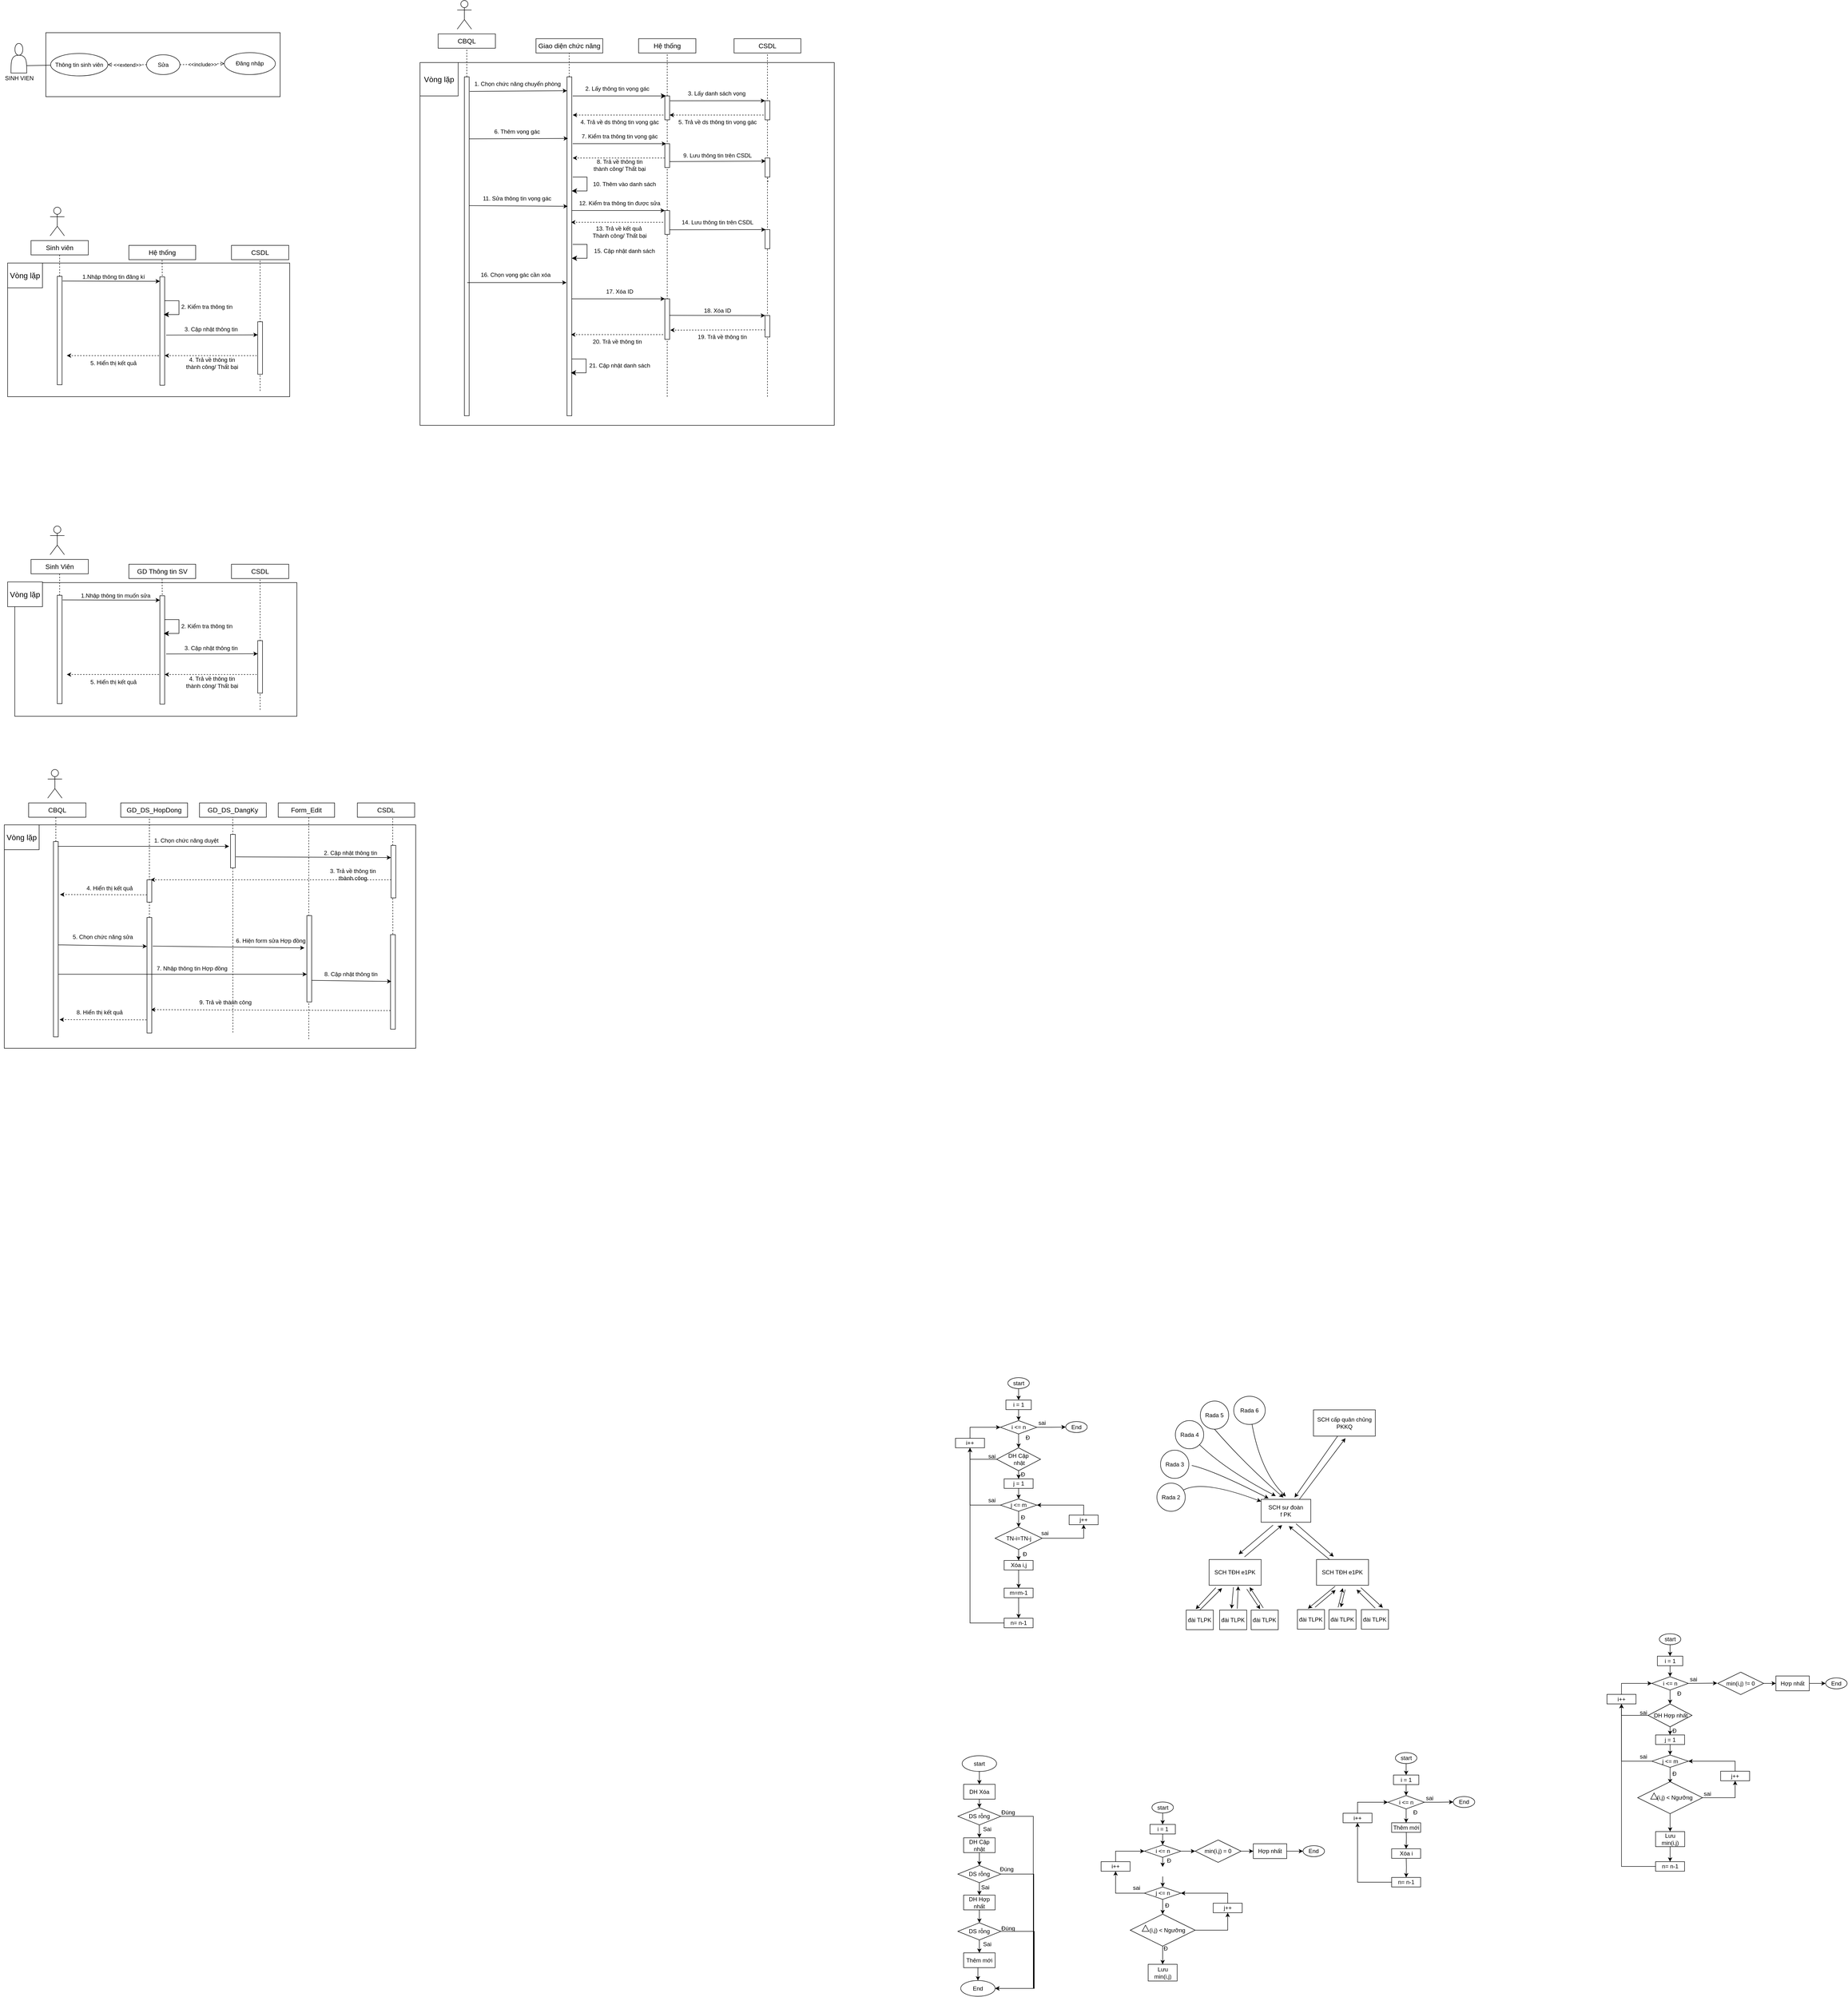 <mxfile version="21.3.4" type="github">
  <diagram name="Trang-1" id="-4HcKg2-gKhnz9QFbqzw">
    <mxGraphModel dx="1167" dy="637" grid="0" gridSize="10" guides="1" tooltips="1" connect="1" arrows="1" fold="1" page="1" pageScale="1" pageWidth="3300" pageHeight="4681" math="0" shadow="0">
      <root>
        <mxCell id="0" />
        <mxCell id="1" parent="0" />
        <mxCell id="HhucQ0l_0WBjLBYUHF1_-109" value="" style="rounded=0;whiteSpace=wrap;html=1;" parent="1" vertex="1">
          <mxGeometry x="189" y="2207" width="862" height="468" as="geometry" />
        </mxCell>
        <mxCell id="HhucQ0l_0WBjLBYUHF1_-121" value="" style="endArrow=none;html=1;rounded=0;fontSize=12;startSize=8;endSize=8;curved=1;entryX=0.5;entryY=1;entryDx=0;entryDy=0;dashed=1;" parent="1" edge="1">
          <mxGeometry width="50" height="50" relative="1" as="geometry">
            <mxPoint x="668" y="2642" as="sourcePoint" />
            <mxPoint x="667.66" y="2191" as="targetPoint" />
          </mxGeometry>
        </mxCell>
        <mxCell id="HhucQ0l_0WBjLBYUHF1_-11" value="" style="rounded=0;whiteSpace=wrap;html=1;" parent="1" vertex="1">
          <mxGeometry x="276" y="547.5" width="491" height="134" as="geometry" />
        </mxCell>
        <mxCell id="HhucQ0l_0WBjLBYUHF1_-1" value="" style="shape=actor;whiteSpace=wrap;html=1;" parent="1" vertex="1">
          <mxGeometry x="203" y="570" width="33" height="62" as="geometry" />
        </mxCell>
        <mxCell id="HhucQ0l_0WBjLBYUHF1_-2" value="SINH VIEN" style="text;html=1;align=center;verticalAlign=middle;resizable=0;points=[];autosize=1;strokeColor=none;fillColor=none;" parent="1" vertex="1">
          <mxGeometry x="180.5" y="630" width="78" height="26" as="geometry" />
        </mxCell>
        <mxCell id="HhucQ0l_0WBjLBYUHF1_-3" value="" style="endArrow=none;html=1;rounded=0;exitX=1;exitY=0.75;exitDx=0;exitDy=0;" parent="1" source="HhucQ0l_0WBjLBYUHF1_-1" target="HhucQ0l_0WBjLBYUHF1_-4" edge="1">
          <mxGeometry width="50" height="50" relative="1" as="geometry">
            <mxPoint x="511" y="723" as="sourcePoint" />
            <mxPoint x="315" y="613" as="targetPoint" />
          </mxGeometry>
        </mxCell>
        <mxCell id="HhucQ0l_0WBjLBYUHF1_-4" value="Thông tin sinh viên" style="ellipse;whiteSpace=wrap;html=1;" parent="1" vertex="1">
          <mxGeometry x="286" y="591" width="120" height="47" as="geometry" />
        </mxCell>
        <mxCell id="HhucQ0l_0WBjLBYUHF1_-5" value="" style="endArrow=open;html=1;rounded=0;entryX=1;entryY=0.5;entryDx=0;entryDy=0;endFill=0;dashed=1;exitX=0;exitY=0.5;exitDx=0;exitDy=0;" parent="1" source="HhucQ0l_0WBjLBYUHF1_-7" target="HhucQ0l_0WBjLBYUHF1_-4" edge="1">
          <mxGeometry relative="1" as="geometry">
            <mxPoint x="545" y="627" as="sourcePoint" />
            <mxPoint x="511" y="610" as="targetPoint" />
          </mxGeometry>
        </mxCell>
        <mxCell id="HhucQ0l_0WBjLBYUHF1_-6" value="&amp;lt;&amp;lt;extend&amp;gt;&amp;gt;" style="edgeLabel;resizable=0;html=1;align=center;verticalAlign=middle;" parent="HhucQ0l_0WBjLBYUHF1_-5" connectable="0" vertex="1">
          <mxGeometry relative="1" as="geometry" />
        </mxCell>
        <mxCell id="HhucQ0l_0WBjLBYUHF1_-7" value="Sửa" style="ellipse;whiteSpace=wrap;html=1;" parent="1" vertex="1">
          <mxGeometry x="487" y="593.75" width="70" height="41.5" as="geometry" />
        </mxCell>
        <mxCell id="HhucQ0l_0WBjLBYUHF1_-8" value="" style="endArrow=open;html=1;rounded=0;exitX=1;exitY=0.5;exitDx=0;exitDy=0;entryX=0;entryY=0.5;entryDx=0;entryDy=0;endFill=0;dashed=1;" parent="1" source="HhucQ0l_0WBjLBYUHF1_-7" target="HhucQ0l_0WBjLBYUHF1_-10" edge="1">
          <mxGeometry relative="1" as="geometry">
            <mxPoint x="625" y="601" as="sourcePoint" />
            <mxPoint x="722" y="581" as="targetPoint" />
          </mxGeometry>
        </mxCell>
        <mxCell id="HhucQ0l_0WBjLBYUHF1_-9" value="&amp;lt;&amp;lt;include&amp;gt;&amp;gt;" style="edgeLabel;resizable=0;html=1;align=center;verticalAlign=middle;" parent="HhucQ0l_0WBjLBYUHF1_-8" connectable="0" vertex="1">
          <mxGeometry relative="1" as="geometry" />
        </mxCell>
        <mxCell id="HhucQ0l_0WBjLBYUHF1_-10" value="Đăng nhập" style="ellipse;whiteSpace=wrap;html=1;" parent="1" vertex="1">
          <mxGeometry x="650" y="589.25" width="107" height="46" as="geometry" />
        </mxCell>
        <mxCell id="HhucQ0l_0WBjLBYUHF1_-13" value="" style="rounded=0;whiteSpace=wrap;html=1;" parent="1" vertex="1">
          <mxGeometry x="196" y="1030" width="591" height="280" as="geometry" />
        </mxCell>
        <mxCell id="HhucQ0l_0WBjLBYUHF1_-14" value="" style="shape=umlActor;verticalLabelPosition=bottom;verticalAlign=top;html=1;outlineConnect=0;labelBackgroundColor=none;" parent="1" vertex="1">
          <mxGeometry x="285" y="913" width="30" height="60" as="geometry" />
        </mxCell>
        <mxCell id="HhucQ0l_0WBjLBYUHF1_-15" value="Sinh viên" style="rounded=0;whiteSpace=wrap;html=1;fontSize=14;labelBackgroundColor=none;" parent="1" vertex="1">
          <mxGeometry x="245" y="983" width="120" height="30" as="geometry" />
        </mxCell>
        <mxCell id="HhucQ0l_0WBjLBYUHF1_-16" value="" style="rounded=0;whiteSpace=wrap;html=1;labelBackgroundColor=none;" parent="1" vertex="1">
          <mxGeometry x="300" y="1058" width="10" height="227" as="geometry" />
        </mxCell>
        <mxCell id="HhucQ0l_0WBjLBYUHF1_-17" value="CSDL" style="rounded=0;whiteSpace=wrap;html=1;fontSize=14;labelBackgroundColor=none;" parent="1" vertex="1">
          <mxGeometry x="665" y="993" width="120" height="30" as="geometry" />
        </mxCell>
        <mxCell id="HhucQ0l_0WBjLBYUHF1_-18" value="Hệ thống" style="rounded=0;whiteSpace=wrap;html=1;fontSize=14;labelBackgroundColor=none;" parent="1" vertex="1">
          <mxGeometry x="450" y="993" width="140" height="30" as="geometry" />
        </mxCell>
        <mxCell id="HhucQ0l_0WBjLBYUHF1_-19" value="" style="rounded=0;whiteSpace=wrap;html=1;labelBackgroundColor=none;" parent="1" vertex="1">
          <mxGeometry x="515" y="1059" width="10" height="227" as="geometry" />
        </mxCell>
        <mxCell id="HhucQ0l_0WBjLBYUHF1_-20" value="1.Nhập thông tin đăng kí&amp;nbsp;&lt;span style=&quot;white-space: pre;&quot;&gt; &lt;/span&gt;" style="text;html=1;align=center;verticalAlign=middle;resizable=0;points=[];autosize=1;strokeColor=none;fillColor=none;labelBackgroundColor=none;" parent="1" vertex="1">
          <mxGeometry x="332" y="1046" width="178" height="26" as="geometry" />
        </mxCell>
        <mxCell id="HhucQ0l_0WBjLBYUHF1_-22" value="" style="endArrow=classic;html=1;rounded=0;fontSize=12;startSize=8;endSize=8;curved=1;exitX=1.237;exitY=0.321;exitDx=0;exitDy=0;exitPerimeter=0;strokeColor=none;" parent="1" source="HhucQ0l_0WBjLBYUHF1_-19" edge="1">
          <mxGeometry width="50" height="50" relative="1" as="geometry">
            <mxPoint x="545" y="1183" as="sourcePoint" />
            <mxPoint x="565" y="1213" as="targetPoint" />
            <Array as="points">
              <mxPoint x="555" y="1173" />
              <mxPoint x="565" y="1173" />
              <mxPoint x="575" y="1153" />
            </Array>
          </mxGeometry>
        </mxCell>
        <mxCell id="HhucQ0l_0WBjLBYUHF1_-25" value="" style="edgeStyle=elbowEdgeStyle;elbow=horizontal;endArrow=classic;html=1;curved=0;rounded=0;endSize=8;startSize=8;fontSize=12;entryX=0.821;entryY=0.383;entryDx=0;entryDy=0;entryPerimeter=0;" parent="1" edge="1">
          <mxGeometry width="50" height="50" relative="1" as="geometry">
            <mxPoint x="525" y="1109" as="sourcePoint" />
            <mxPoint x="523" y="1138" as="targetPoint" />
            <Array as="points">
              <mxPoint x="555" y="1119" />
            </Array>
          </mxGeometry>
        </mxCell>
        <mxCell id="HhucQ0l_0WBjLBYUHF1_-26" value="2. Kiểm tra thông tin" style="text;html=1;align=center;verticalAlign=middle;resizable=0;points=[];autosize=1;strokeColor=none;fillColor=none;labelBackgroundColor=none;" parent="1" vertex="1">
          <mxGeometry x="550" y="1109" width="125" height="26" as="geometry" />
        </mxCell>
        <mxCell id="HhucQ0l_0WBjLBYUHF1_-27" value="" style="endArrow=none;html=1;rounded=0;fontSize=12;startSize=8;endSize=8;curved=1;entryX=0.5;entryY=1;entryDx=0;entryDy=0;exitX=0.5;exitY=0;exitDx=0;exitDy=0;dashed=1;" parent="1" source="HhucQ0l_0WBjLBYUHF1_-16" target="HhucQ0l_0WBjLBYUHF1_-15" edge="1">
          <mxGeometry width="50" height="50" relative="1" as="geometry">
            <mxPoint x="275" y="1083" as="sourcePoint" />
            <mxPoint x="325" y="1033" as="targetPoint" />
          </mxGeometry>
        </mxCell>
        <mxCell id="HhucQ0l_0WBjLBYUHF1_-28" value="" style="endArrow=none;html=1;rounded=0;fontSize=12;startSize=8;endSize=8;curved=1;entryX=0.5;entryY=1;entryDx=0;entryDy=0;dashed=1;" parent="1" edge="1">
          <mxGeometry width="50" height="50" relative="1" as="geometry">
            <mxPoint x="520" y="1057" as="sourcePoint" />
            <mxPoint x="519.66" y="1023" as="targetPoint" />
          </mxGeometry>
        </mxCell>
        <mxCell id="HhucQ0l_0WBjLBYUHF1_-29" value="" style="endArrow=none;html=1;rounded=0;fontSize=12;startSize=8;endSize=8;curved=1;dashed=1;" parent="1" target="HhucQ0l_0WBjLBYUHF1_-17" edge="1">
          <mxGeometry width="50" height="50" relative="1" as="geometry">
            <mxPoint x="725" y="1298" as="sourcePoint" />
            <mxPoint x="724.66" y="1023" as="targetPoint" />
          </mxGeometry>
        </mxCell>
        <mxCell id="HhucQ0l_0WBjLBYUHF1_-31" value="Vòng lặp" style="rounded=0;whiteSpace=wrap;html=1;fontSize=16;rotation=0;" parent="1" vertex="1">
          <mxGeometry x="196" y="1030" width="73" height="52" as="geometry" />
        </mxCell>
        <mxCell id="HhucQ0l_0WBjLBYUHF1_-41" value="" style="rounded=0;whiteSpace=wrap;html=1;labelBackgroundColor=none;" parent="1" vertex="1">
          <mxGeometry x="720" y="1153" width="10" height="110" as="geometry" />
        </mxCell>
        <mxCell id="HhucQ0l_0WBjLBYUHF1_-42" value="" style="endArrow=classic;html=1;rounded=0;entryX=0;entryY=0.25;entryDx=0;entryDy=0;" parent="1" target="HhucQ0l_0WBjLBYUHF1_-41" edge="1">
          <mxGeometry width="50" height="50" relative="1" as="geometry">
            <mxPoint x="528" y="1181" as="sourcePoint" />
            <mxPoint x="717" y="1213" as="targetPoint" />
          </mxGeometry>
        </mxCell>
        <mxCell id="HhucQ0l_0WBjLBYUHF1_-43" value="3. Cập nhật thông tin" style="text;html=1;align=center;verticalAlign=middle;resizable=0;points=[];autosize=1;strokeColor=none;fillColor=none;labelBackgroundColor=none;" parent="1" vertex="1">
          <mxGeometry x="557" y="1156" width="129" height="26" as="geometry" />
        </mxCell>
        <mxCell id="HhucQ0l_0WBjLBYUHF1_-45" value="" style="endArrow=classic;html=1;rounded=0;dashed=1;" parent="1" edge="1">
          <mxGeometry width="50" height="50" relative="1" as="geometry">
            <mxPoint x="718" y="1224" as="sourcePoint" />
            <mxPoint x="525" y="1224" as="targetPoint" />
            <Array as="points">
              <mxPoint x="708" y="1224" />
            </Array>
          </mxGeometry>
        </mxCell>
        <mxCell id="HhucQ0l_0WBjLBYUHF1_-46" value="4. Trả về thông tin &lt;br&gt;thành công/ Thất bại" style="text;html=1;align=center;verticalAlign=middle;resizable=0;points=[];autosize=1;strokeColor=none;fillColor=none;labelBackgroundColor=none;" parent="1" vertex="1">
          <mxGeometry x="560" y="1219" width="127" height="41" as="geometry" />
        </mxCell>
        <mxCell id="HhucQ0l_0WBjLBYUHF1_-77" value="" style="endArrow=classic;html=1;rounded=0;entryX=0.007;entryY=0.041;entryDx=0;entryDy=0;entryPerimeter=0;exitX=1.115;exitY=0.043;exitDx=0;exitDy=0;exitPerimeter=0;" parent="1" source="HhucQ0l_0WBjLBYUHF1_-16" target="HhucQ0l_0WBjLBYUHF1_-19" edge="1">
          <mxGeometry width="50" height="50" relative="1" as="geometry">
            <mxPoint x="447" y="1183" as="sourcePoint" />
            <mxPoint x="497" y="1133" as="targetPoint" />
          </mxGeometry>
        </mxCell>
        <mxCell id="HhucQ0l_0WBjLBYUHF1_-83" value="" style="endArrow=classic;html=1;rounded=0;dashed=1;" parent="1" edge="1">
          <mxGeometry width="50" height="50" relative="1" as="geometry">
            <mxPoint x="513" y="1224" as="sourcePoint" />
            <mxPoint x="320" y="1224" as="targetPoint" />
            <Array as="points">
              <mxPoint x="503" y="1224" />
            </Array>
          </mxGeometry>
        </mxCell>
        <mxCell id="HhucQ0l_0WBjLBYUHF1_-84" value="5. Hiển thị kết quả&amp;nbsp;" style="text;html=1;align=center;verticalAlign=middle;resizable=0;points=[];autosize=1;strokeColor=none;fillColor=none;labelBackgroundColor=none;" parent="1" vertex="1">
          <mxGeometry x="360" y="1227" width="118" height="26" as="geometry" />
        </mxCell>
        <mxCell id="HhucQ0l_0WBjLBYUHF1_-86" value="" style="rounded=0;whiteSpace=wrap;html=1;" parent="1" vertex="1">
          <mxGeometry x="211" y="1699.5" width="591" height="280" as="geometry" />
        </mxCell>
        <mxCell id="HhucQ0l_0WBjLBYUHF1_-87" value="" style="shape=umlActor;verticalLabelPosition=bottom;verticalAlign=top;html=1;outlineConnect=0;labelBackgroundColor=none;" parent="1" vertex="1">
          <mxGeometry x="285" y="1581" width="30" height="60" as="geometry" />
        </mxCell>
        <mxCell id="HhucQ0l_0WBjLBYUHF1_-88" value="Sinh Viên" style="rounded=0;whiteSpace=wrap;html=1;fontSize=14;labelBackgroundColor=none;" parent="1" vertex="1">
          <mxGeometry x="245" y="1651" width="120" height="30" as="geometry" />
        </mxCell>
        <mxCell id="HhucQ0l_0WBjLBYUHF1_-89" value="" style="rounded=0;whiteSpace=wrap;html=1;labelBackgroundColor=none;" parent="1" vertex="1">
          <mxGeometry x="300" y="1726" width="10" height="227" as="geometry" />
        </mxCell>
        <mxCell id="HhucQ0l_0WBjLBYUHF1_-90" value="CSDL" style="rounded=0;whiteSpace=wrap;html=1;fontSize=14;labelBackgroundColor=none;" parent="1" vertex="1">
          <mxGeometry x="665" y="1661" width="120" height="30" as="geometry" />
        </mxCell>
        <mxCell id="HhucQ0l_0WBjLBYUHF1_-91" value="GD Thông tin SV" style="rounded=0;whiteSpace=wrap;html=1;fontSize=14;labelBackgroundColor=none;" parent="1" vertex="1">
          <mxGeometry x="450" y="1661" width="140" height="30" as="geometry" />
        </mxCell>
        <mxCell id="HhucQ0l_0WBjLBYUHF1_-92" value="" style="rounded=0;whiteSpace=wrap;html=1;labelBackgroundColor=none;" parent="1" vertex="1">
          <mxGeometry x="515" y="1727" width="10" height="227" as="geometry" />
        </mxCell>
        <mxCell id="HhucQ0l_0WBjLBYUHF1_-93" value="1.Nhập thông tin muốn sửa" style="text;html=1;align=center;verticalAlign=middle;resizable=0;points=[];autosize=1;strokeColor=none;fillColor=none;labelBackgroundColor=none;" parent="1" vertex="1">
          <mxGeometry x="340" y="1714" width="163" height="26" as="geometry" />
        </mxCell>
        <mxCell id="HhucQ0l_0WBjLBYUHF1_-94" value="" style="endArrow=classic;html=1;rounded=0;fontSize=12;startSize=8;endSize=8;curved=1;exitX=1.237;exitY=0.321;exitDx=0;exitDy=0;exitPerimeter=0;strokeColor=none;" parent="1" source="HhucQ0l_0WBjLBYUHF1_-92" edge="1">
          <mxGeometry width="50" height="50" relative="1" as="geometry">
            <mxPoint x="545" y="1851" as="sourcePoint" />
            <mxPoint x="565" y="1881" as="targetPoint" />
            <Array as="points">
              <mxPoint x="555" y="1841" />
              <mxPoint x="565" y="1841" />
              <mxPoint x="575" y="1821" />
            </Array>
          </mxGeometry>
        </mxCell>
        <mxCell id="HhucQ0l_0WBjLBYUHF1_-95" value="" style="edgeStyle=elbowEdgeStyle;elbow=horizontal;endArrow=classic;html=1;curved=0;rounded=0;endSize=8;startSize=8;fontSize=12;entryX=0.821;entryY=0.383;entryDx=0;entryDy=0;entryPerimeter=0;" parent="1" edge="1">
          <mxGeometry width="50" height="50" relative="1" as="geometry">
            <mxPoint x="525" y="1777" as="sourcePoint" />
            <mxPoint x="523" y="1806" as="targetPoint" />
            <Array as="points">
              <mxPoint x="555" y="1787" />
            </Array>
          </mxGeometry>
        </mxCell>
        <mxCell id="HhucQ0l_0WBjLBYUHF1_-96" value="2. Kiểm tra thông tin" style="text;html=1;align=center;verticalAlign=middle;resizable=0;points=[];autosize=1;strokeColor=none;fillColor=none;labelBackgroundColor=none;" parent="1" vertex="1">
          <mxGeometry x="550" y="1778" width="125" height="26" as="geometry" />
        </mxCell>
        <mxCell id="HhucQ0l_0WBjLBYUHF1_-97" value="" style="endArrow=none;html=1;rounded=0;fontSize=12;startSize=8;endSize=8;curved=1;entryX=0.5;entryY=1;entryDx=0;entryDy=0;exitX=0.5;exitY=0;exitDx=0;exitDy=0;dashed=1;" parent="1" source="HhucQ0l_0WBjLBYUHF1_-89" target="HhucQ0l_0WBjLBYUHF1_-88" edge="1">
          <mxGeometry width="50" height="50" relative="1" as="geometry">
            <mxPoint x="275" y="1751" as="sourcePoint" />
            <mxPoint x="325" y="1701" as="targetPoint" />
          </mxGeometry>
        </mxCell>
        <mxCell id="HhucQ0l_0WBjLBYUHF1_-98" value="" style="endArrow=none;html=1;rounded=0;fontSize=12;startSize=8;endSize=8;curved=1;entryX=0.5;entryY=1;entryDx=0;entryDy=0;dashed=1;" parent="1" edge="1">
          <mxGeometry width="50" height="50" relative="1" as="geometry">
            <mxPoint x="520" y="1725" as="sourcePoint" />
            <mxPoint x="519.66" y="1691" as="targetPoint" />
          </mxGeometry>
        </mxCell>
        <mxCell id="HhucQ0l_0WBjLBYUHF1_-99" value="" style="endArrow=none;html=1;rounded=0;fontSize=12;startSize=8;endSize=8;curved=1;dashed=1;" parent="1" target="HhucQ0l_0WBjLBYUHF1_-90" edge="1">
          <mxGeometry width="50" height="50" relative="1" as="geometry">
            <mxPoint x="725" y="1966" as="sourcePoint" />
            <mxPoint x="724.66" y="1691" as="targetPoint" />
          </mxGeometry>
        </mxCell>
        <mxCell id="HhucQ0l_0WBjLBYUHF1_-100" value="Vòng lặp" style="rounded=0;whiteSpace=wrap;html=1;fontSize=16;rotation=0;" parent="1" vertex="1">
          <mxGeometry x="196" y="1698" width="73" height="52" as="geometry" />
        </mxCell>
        <mxCell id="HhucQ0l_0WBjLBYUHF1_-101" value="" style="rounded=0;whiteSpace=wrap;html=1;labelBackgroundColor=none;" parent="1" vertex="1">
          <mxGeometry x="720" y="1821" width="10" height="110" as="geometry" />
        </mxCell>
        <mxCell id="HhucQ0l_0WBjLBYUHF1_-102" value="" style="endArrow=classic;html=1;rounded=0;entryX=0;entryY=0.25;entryDx=0;entryDy=0;" parent="1" target="HhucQ0l_0WBjLBYUHF1_-101" edge="1">
          <mxGeometry width="50" height="50" relative="1" as="geometry">
            <mxPoint x="528" y="1849" as="sourcePoint" />
            <mxPoint x="717" y="1881" as="targetPoint" />
          </mxGeometry>
        </mxCell>
        <mxCell id="HhucQ0l_0WBjLBYUHF1_-103" value="3. Cập nhật thông tin" style="text;html=1;align=center;verticalAlign=middle;resizable=0;points=[];autosize=1;strokeColor=none;fillColor=none;labelBackgroundColor=none;" parent="1" vertex="1">
          <mxGeometry x="557" y="1824" width="129" height="26" as="geometry" />
        </mxCell>
        <mxCell id="HhucQ0l_0WBjLBYUHF1_-104" value="" style="endArrow=classic;html=1;rounded=0;dashed=1;" parent="1" edge="1">
          <mxGeometry width="50" height="50" relative="1" as="geometry">
            <mxPoint x="718" y="1892" as="sourcePoint" />
            <mxPoint x="525" y="1892" as="targetPoint" />
            <Array as="points">
              <mxPoint x="708" y="1892" />
            </Array>
          </mxGeometry>
        </mxCell>
        <mxCell id="HhucQ0l_0WBjLBYUHF1_-105" value="4. Trả về thông tin &lt;br&gt;thành công/ Thất bại" style="text;html=1;align=center;verticalAlign=middle;resizable=0;points=[];autosize=1;strokeColor=none;fillColor=none;labelBackgroundColor=none;" parent="1" vertex="1">
          <mxGeometry x="560" y="1887" width="127" height="41" as="geometry" />
        </mxCell>
        <mxCell id="HhucQ0l_0WBjLBYUHF1_-106" value="" style="endArrow=classic;html=1;rounded=0;entryX=0.007;entryY=0.041;entryDx=0;entryDy=0;entryPerimeter=0;exitX=1.115;exitY=0.043;exitDx=0;exitDy=0;exitPerimeter=0;" parent="1" source="HhucQ0l_0WBjLBYUHF1_-89" target="HhucQ0l_0WBjLBYUHF1_-92" edge="1">
          <mxGeometry width="50" height="50" relative="1" as="geometry">
            <mxPoint x="447" y="1851" as="sourcePoint" />
            <mxPoint x="497" y="1801" as="targetPoint" />
          </mxGeometry>
        </mxCell>
        <mxCell id="HhucQ0l_0WBjLBYUHF1_-107" value="" style="endArrow=classic;html=1;rounded=0;dashed=1;" parent="1" edge="1">
          <mxGeometry width="50" height="50" relative="1" as="geometry">
            <mxPoint x="513" y="1892" as="sourcePoint" />
            <mxPoint x="320" y="1892" as="targetPoint" />
            <Array as="points">
              <mxPoint x="503" y="1892" />
            </Array>
          </mxGeometry>
        </mxCell>
        <mxCell id="HhucQ0l_0WBjLBYUHF1_-108" value="5. Hiển thị kết quả&amp;nbsp;" style="text;html=1;align=center;verticalAlign=middle;resizable=0;points=[];autosize=1;strokeColor=none;fillColor=none;labelBackgroundColor=none;" parent="1" vertex="1">
          <mxGeometry x="360" y="1895" width="118" height="26" as="geometry" />
        </mxCell>
        <mxCell id="HhucQ0l_0WBjLBYUHF1_-110" value="" style="shape=umlActor;verticalLabelPosition=bottom;verticalAlign=top;html=1;outlineConnect=0;labelBackgroundColor=none;" parent="1" vertex="1">
          <mxGeometry x="280" y="2091" width="30" height="60" as="geometry" />
        </mxCell>
        <mxCell id="HhucQ0l_0WBjLBYUHF1_-111" value="CBQL" style="rounded=0;whiteSpace=wrap;html=1;fontSize=14;labelBackgroundColor=none;" parent="1" vertex="1">
          <mxGeometry x="240" y="2161" width="120" height="30" as="geometry" />
        </mxCell>
        <mxCell id="HhucQ0l_0WBjLBYUHF1_-112" value="" style="rounded=0;whiteSpace=wrap;html=1;labelBackgroundColor=none;" parent="1" vertex="1">
          <mxGeometry x="292" y="2242" width="10" height="409" as="geometry" />
        </mxCell>
        <mxCell id="HhucQ0l_0WBjLBYUHF1_-113" value="CSDL" style="rounded=0;whiteSpace=wrap;html=1;fontSize=14;labelBackgroundColor=none;" parent="1" vertex="1">
          <mxGeometry x="928.79" y="2161" width="120" height="30" as="geometry" />
        </mxCell>
        <mxCell id="HhucQ0l_0WBjLBYUHF1_-114" value="GD_DS_DangKy" style="rounded=0;whiteSpace=wrap;html=1;fontSize=14;labelBackgroundColor=none;" parent="1" vertex="1">
          <mxGeometry x="598" y="2161" width="140" height="30" as="geometry" />
        </mxCell>
        <mxCell id="HhucQ0l_0WBjLBYUHF1_-115" value="" style="rounded=0;whiteSpace=wrap;html=1;labelBackgroundColor=none;" parent="1" vertex="1">
          <mxGeometry x="663" y="2227" width="10" height="70" as="geometry" />
        </mxCell>
        <mxCell id="HhucQ0l_0WBjLBYUHF1_-116" value="1. Chọn chức năng duyệt" style="text;html=1;align=center;verticalAlign=middle;resizable=0;points=[];autosize=1;strokeColor=none;fillColor=none;labelBackgroundColor=none;" parent="1" vertex="1">
          <mxGeometry x="493" y="2227" width="153" height="26" as="geometry" />
        </mxCell>
        <mxCell id="HhucQ0l_0WBjLBYUHF1_-117" value="" style="endArrow=classic;html=1;rounded=0;fontSize=12;startSize=8;endSize=8;curved=1;exitX=1.237;exitY=0.321;exitDx=0;exitDy=0;exitPerimeter=0;strokeColor=none;" parent="1" edge="1">
          <mxGeometry width="50" height="50" relative="1" as="geometry">
            <mxPoint x="842.66" y="2249.47" as="sourcePoint" />
            <mxPoint x="880.29" y="2381" as="targetPoint" />
            <Array as="points">
              <mxPoint x="870.29" y="2341" />
              <mxPoint x="880.29" y="2341" />
              <mxPoint x="890.29" y="2321" />
            </Array>
          </mxGeometry>
        </mxCell>
        <mxCell id="HhucQ0l_0WBjLBYUHF1_-120" value="" style="endArrow=none;html=1;rounded=0;fontSize=12;startSize=8;endSize=8;curved=1;entryX=0.475;entryY=1;entryDx=0;entryDy=0;exitX=0.5;exitY=0;exitDx=0;exitDy=0;dashed=1;entryPerimeter=0;" parent="1" source="HhucQ0l_0WBjLBYUHF1_-112" target="HhucQ0l_0WBjLBYUHF1_-111" edge="1">
          <mxGeometry width="50" height="50" relative="1" as="geometry">
            <mxPoint x="267" y="2267" as="sourcePoint" />
            <mxPoint x="297" y="2197" as="targetPoint" />
          </mxGeometry>
        </mxCell>
        <mxCell id="HhucQ0l_0WBjLBYUHF1_-122" value="" style="endArrow=none;html=1;rounded=0;fontSize=12;startSize=8;endSize=8;curved=1;dashed=1;" parent="1" edge="1">
          <mxGeometry width="50" height="50" relative="1" as="geometry">
            <mxPoint x="1003.29" y="2580" as="sourcePoint" />
            <mxPoint x="1002.79" y="2191" as="targetPoint" />
          </mxGeometry>
        </mxCell>
        <mxCell id="HhucQ0l_0WBjLBYUHF1_-123" value="Vòng lặp" style="rounded=0;whiteSpace=wrap;html=1;fontSize=16;rotation=0;" parent="1" vertex="1">
          <mxGeometry x="189" y="2207" width="73" height="52" as="geometry" />
        </mxCell>
        <mxCell id="HhucQ0l_0WBjLBYUHF1_-124" value="" style="rounded=0;whiteSpace=wrap;html=1;labelBackgroundColor=none;" parent="1" vertex="1">
          <mxGeometry x="999.29" y="2250" width="10" height="110" as="geometry" />
        </mxCell>
        <mxCell id="HhucQ0l_0WBjLBYUHF1_-125" value="" style="endArrow=classic;html=1;rounded=0;entryX=0;entryY=0.25;entryDx=0;entryDy=0;" parent="1" edge="1">
          <mxGeometry width="50" height="50" relative="1" as="geometry">
            <mxPoint x="674" y="2274" as="sourcePoint" />
            <mxPoint x="999.29" y="2275.5" as="targetPoint" />
          </mxGeometry>
        </mxCell>
        <mxCell id="HhucQ0l_0WBjLBYUHF1_-126" value="2. Cập nhật thông tin" style="text;html=1;align=center;verticalAlign=middle;resizable=0;points=[];autosize=1;strokeColor=none;fillColor=none;labelBackgroundColor=none;" parent="1" vertex="1">
          <mxGeometry x="849.79" y="2253" width="129" height="26" as="geometry" />
        </mxCell>
        <mxCell id="HhucQ0l_0WBjLBYUHF1_-127" value="" style="endArrow=classic;html=1;rounded=0;dashed=1;entryX=0.75;entryY=0;entryDx=0;entryDy=0;exitX=0.071;exitY=0.655;exitDx=0;exitDy=0;exitPerimeter=0;" parent="1" source="HhucQ0l_0WBjLBYUHF1_-124" target="HhucQ0l_0WBjLBYUHF1_-215" edge="1">
          <mxGeometry width="50" height="50" relative="1" as="geometry">
            <mxPoint x="830" y="2321" as="sourcePoint" />
            <mxPoint x="672" y="2321" as="targetPoint" />
            <Array as="points" />
          </mxGeometry>
        </mxCell>
        <mxCell id="HhucQ0l_0WBjLBYUHF1_-128" value="3. Trả về thông tin &lt;br&gt;thành công" style="text;html=1;align=center;verticalAlign=middle;resizable=0;points=[];autosize=1;strokeColor=none;fillColor=none;labelBackgroundColor=none;" parent="1" vertex="1">
          <mxGeometry x="862.29" y="2290" width="114" height="41" as="geometry" />
        </mxCell>
        <mxCell id="HhucQ0l_0WBjLBYUHF1_-129" value="" style="endArrow=classic;html=1;rounded=0;" parent="1" edge="1">
          <mxGeometry width="50" height="50" relative="1" as="geometry">
            <mxPoint x="301" y="2252" as="sourcePoint" />
            <mxPoint x="660" y="2252" as="targetPoint" />
          </mxGeometry>
        </mxCell>
        <mxCell id="HhucQ0l_0WBjLBYUHF1_-131" value="4. Hiển thị kết quả&amp;nbsp;" style="text;html=1;align=center;verticalAlign=middle;resizable=0;points=[];autosize=1;strokeColor=none;fillColor=none;labelBackgroundColor=none;" parent="1" vertex="1">
          <mxGeometry x="352" y="2327" width="118" height="26" as="geometry" />
        </mxCell>
        <mxCell id="HhucQ0l_0WBjLBYUHF1_-132" value="GD_DS_HopDong" style="rounded=0;whiteSpace=wrap;html=1;fontSize=14;labelBackgroundColor=none;" parent="1" vertex="1">
          <mxGeometry x="433" y="2161" width="140" height="30" as="geometry" />
        </mxCell>
        <mxCell id="HhucQ0l_0WBjLBYUHF1_-134" value="" style="endArrow=none;html=1;rounded=0;fontSize=12;startSize=8;endSize=8;curved=1;entryX=0.429;entryY=1;entryDx=0;entryDy=0;dashed=1;entryPerimeter=0;" parent="1" target="HhucQ0l_0WBjLBYUHF1_-132" edge="1">
          <mxGeometry width="50" height="50" relative="1" as="geometry">
            <mxPoint x="493" y="2599" as="sourcePoint" />
            <mxPoint x="677.66" y="2201" as="targetPoint" />
          </mxGeometry>
        </mxCell>
        <mxCell id="HhucQ0l_0WBjLBYUHF1_-138" value="" style="rounded=0;whiteSpace=wrap;html=1;" parent="1" vertex="1">
          <mxGeometry x="1060" y="610" width="868" height="760" as="geometry" />
        </mxCell>
        <mxCell id="HhucQ0l_0WBjLBYUHF1_-139" value="" style="shape=umlActor;verticalLabelPosition=bottom;verticalAlign=top;html=1;outlineConnect=0;labelBackgroundColor=none;" parent="1" vertex="1">
          <mxGeometry x="1138" y="480" width="30" height="60" as="geometry" />
        </mxCell>
        <mxCell id="HhucQ0l_0WBjLBYUHF1_-140" value="CBQL" style="rounded=0;whiteSpace=wrap;html=1;fontSize=14;labelBackgroundColor=none;" parent="1" vertex="1">
          <mxGeometry x="1098" y="550" width="120" height="30" as="geometry" />
        </mxCell>
        <mxCell id="HhucQ0l_0WBjLBYUHF1_-141" value="" style="rounded=0;whiteSpace=wrap;html=1;labelBackgroundColor=none;" parent="1" vertex="1">
          <mxGeometry x="1153" y="640" width="10" height="710" as="geometry" />
        </mxCell>
        <mxCell id="HhucQ0l_0WBjLBYUHF1_-142" value="Hệ thống" style="rounded=0;whiteSpace=wrap;html=1;fontSize=14;labelBackgroundColor=none;" parent="1" vertex="1">
          <mxGeometry x="1518" y="560" width="120" height="30" as="geometry" />
        </mxCell>
        <mxCell id="HhucQ0l_0WBjLBYUHF1_-143" value="Giao diện chức năng" style="rounded=0;whiteSpace=wrap;html=1;fontSize=14;labelBackgroundColor=none;" parent="1" vertex="1">
          <mxGeometry x="1303" y="560" width="140" height="30" as="geometry" />
        </mxCell>
        <mxCell id="HhucQ0l_0WBjLBYUHF1_-144" value="" style="rounded=0;whiteSpace=wrap;html=1;labelBackgroundColor=none;" parent="1" vertex="1">
          <mxGeometry x="1368" y="640" width="10" height="710" as="geometry" />
        </mxCell>
        <mxCell id="HhucQ0l_0WBjLBYUHF1_-145" value="1. Chọn chức năng chuyển phòng" style="text;html=1;align=center;verticalAlign=middle;resizable=0;points=[];autosize=1;strokeColor=none;fillColor=none;labelBackgroundColor=none;" parent="1" vertex="1">
          <mxGeometry x="1164" y="642" width="199" height="26" as="geometry" />
        </mxCell>
        <mxCell id="HhucQ0l_0WBjLBYUHF1_-146" value="CSDL" style="rounded=0;whiteSpace=wrap;html=1;fontSize=14;labelBackgroundColor=none;" parent="1" vertex="1">
          <mxGeometry x="1718" y="560" width="140" height="30" as="geometry" />
        </mxCell>
        <mxCell id="HhucQ0l_0WBjLBYUHF1_-147" value="" style="endArrow=classic;html=1;rounded=0;fontSize=12;startSize=8;endSize=8;curved=1;exitX=1.237;exitY=0.321;exitDx=0;exitDy=0;exitPerimeter=0;strokeColor=none;" parent="1" source="HhucQ0l_0WBjLBYUHF1_-144" edge="1">
          <mxGeometry width="50" height="50" relative="1" as="geometry">
            <mxPoint x="1398" y="750" as="sourcePoint" />
            <mxPoint x="1418" y="780" as="targetPoint" />
            <Array as="points">
              <mxPoint x="1408" y="740" />
              <mxPoint x="1418" y="740" />
              <mxPoint x="1428" y="720" />
            </Array>
          </mxGeometry>
        </mxCell>
        <mxCell id="HhucQ0l_0WBjLBYUHF1_-148" value="" style="endArrow=classic;html=1;rounded=0;fontSize=12;startSize=8;endSize=8;curved=1;entryX=0.25;entryY=0;entryDx=0;entryDy=0;" parent="1" target="HhucQ0l_0WBjLBYUHF1_-157" edge="1">
          <mxGeometry width="50" height="50" relative="1" as="geometry">
            <mxPoint x="1380" y="680" as="sourcePoint" />
            <mxPoint x="1570" y="680" as="targetPoint" />
          </mxGeometry>
        </mxCell>
        <mxCell id="HhucQ0l_0WBjLBYUHF1_-149" value="2. Lấy thông tin vọng gác" style="text;html=1;align=center;verticalAlign=middle;resizable=0;points=[];autosize=1;strokeColor=none;fillColor=none;labelBackgroundColor=none;" parent="1" vertex="1">
          <mxGeometry x="1393" y="650" width="160" height="30" as="geometry" />
        </mxCell>
        <mxCell id="HhucQ0l_0WBjLBYUHF1_-150" value="" style="edgeStyle=elbowEdgeStyle;elbow=horizontal;endArrow=classic;html=1;curved=0;rounded=0;endSize=8;startSize=8;fontSize=12;entryX=0.821;entryY=0.383;entryDx=0;entryDy=0;entryPerimeter=0;" parent="1" edge="1">
          <mxGeometry width="50" height="50" relative="1" as="geometry">
            <mxPoint x="1380" y="850" as="sourcePoint" />
            <mxPoint x="1378" y="879" as="targetPoint" />
            <Array as="points">
              <mxPoint x="1410" y="860" />
            </Array>
          </mxGeometry>
        </mxCell>
        <mxCell id="HhucQ0l_0WBjLBYUHF1_-151" value="10. Thêm vào danh sách" style="text;html=1;align=center;verticalAlign=middle;resizable=0;points=[];autosize=1;strokeColor=none;fillColor=none;labelBackgroundColor=none;" parent="1" vertex="1">
          <mxGeometry x="1408" y="850" width="160" height="30" as="geometry" />
        </mxCell>
        <mxCell id="HhucQ0l_0WBjLBYUHF1_-152" value="" style="endArrow=none;html=1;rounded=0;fontSize=12;startSize=8;endSize=8;curved=1;entryX=0.5;entryY=1;entryDx=0;entryDy=0;exitX=0.5;exitY=0;exitDx=0;exitDy=0;dashed=1;" parent="1" source="HhucQ0l_0WBjLBYUHF1_-141" target="HhucQ0l_0WBjLBYUHF1_-140" edge="1">
          <mxGeometry width="50" height="50" relative="1" as="geometry">
            <mxPoint x="1128" y="650" as="sourcePoint" />
            <mxPoint x="1178" y="600" as="targetPoint" />
          </mxGeometry>
        </mxCell>
        <mxCell id="HhucQ0l_0WBjLBYUHF1_-153" value="" style="endArrow=none;html=1;rounded=0;fontSize=12;startSize=8;endSize=8;curved=1;entryX=0.5;entryY=1;entryDx=0;entryDy=0;exitX=0.5;exitY=0;exitDx=0;exitDy=0;dashed=1;" parent="1" edge="1">
          <mxGeometry width="50" height="50" relative="1" as="geometry">
            <mxPoint x="1372.66" y="640" as="sourcePoint" />
            <mxPoint x="1372.66" y="590" as="targetPoint" />
          </mxGeometry>
        </mxCell>
        <mxCell id="HhucQ0l_0WBjLBYUHF1_-154" value="" style="endArrow=none;html=1;rounded=0;fontSize=12;startSize=8;endSize=8;curved=1;dashed=1;" parent="1" target="HhucQ0l_0WBjLBYUHF1_-142" edge="1">
          <mxGeometry width="50" height="50" relative="1" as="geometry">
            <mxPoint x="1578" y="1310" as="sourcePoint" />
            <mxPoint x="1577.66" y="590" as="targetPoint" />
          </mxGeometry>
        </mxCell>
        <mxCell id="HhucQ0l_0WBjLBYUHF1_-155" value="" style="endArrow=none;html=1;rounded=0;fontSize=12;startSize=8;endSize=8;curved=1;entryX=0.5;entryY=1;entryDx=0;entryDy=0;dashed=1;" parent="1" target="HhucQ0l_0WBjLBYUHF1_-146" edge="1">
          <mxGeometry width="50" height="50" relative="1" as="geometry">
            <mxPoint x="1788" y="1310" as="sourcePoint" />
            <mxPoint x="1788" y="640" as="targetPoint" />
          </mxGeometry>
        </mxCell>
        <mxCell id="HhucQ0l_0WBjLBYUHF1_-156" value="Vòng lặp" style="rounded=0;whiteSpace=wrap;html=1;fontSize=16;" parent="1" vertex="1">
          <mxGeometry x="1060" y="610" width="80" height="70" as="geometry" />
        </mxCell>
        <mxCell id="HhucQ0l_0WBjLBYUHF1_-157" value="" style="rounded=0;whiteSpace=wrap;html=1;labelBackgroundColor=none;" parent="1" vertex="1">
          <mxGeometry x="1573" y="680" width="10" height="50" as="geometry" />
        </mxCell>
        <mxCell id="HhucQ0l_0WBjLBYUHF1_-158" value="" style="rounded=0;whiteSpace=wrap;html=1;labelBackgroundColor=none;" parent="1" vertex="1">
          <mxGeometry x="1783" y="690" width="10" height="40" as="geometry" />
        </mxCell>
        <mxCell id="HhucQ0l_0WBjLBYUHF1_-159" value="" style="endArrow=classic;html=1;rounded=0;entryX=0;entryY=0;entryDx=0;entryDy=0;exitX=1.098;exitY=0.202;exitDx=0;exitDy=0;exitPerimeter=0;" parent="1" source="HhucQ0l_0WBjLBYUHF1_-157" target="HhucQ0l_0WBjLBYUHF1_-158" edge="1">
          <mxGeometry width="50" height="50" relative="1" as="geometry">
            <mxPoint x="1590" y="690" as="sourcePoint" />
            <mxPoint x="1633" y="650" as="targetPoint" />
          </mxGeometry>
        </mxCell>
        <mxCell id="HhucQ0l_0WBjLBYUHF1_-160" value="3. Lấy danh sách vọng&amp;nbsp;" style="text;html=1;align=center;verticalAlign=middle;resizable=0;points=[];autosize=1;strokeColor=none;fillColor=none;labelBackgroundColor=none;" parent="1" vertex="1">
          <mxGeometry x="1608" y="660" width="150" height="30" as="geometry" />
        </mxCell>
        <mxCell id="HhucQ0l_0WBjLBYUHF1_-161" value="" style="endArrow=classic;html=1;rounded=0;dashed=1;" parent="1" edge="1">
          <mxGeometry width="50" height="50" relative="1" as="geometry">
            <mxPoint x="1570" y="720" as="sourcePoint" />
            <mxPoint x="1380" y="720" as="targetPoint" />
            <Array as="points">
              <mxPoint x="1560" y="720" />
            </Array>
          </mxGeometry>
        </mxCell>
        <mxCell id="HhucQ0l_0WBjLBYUHF1_-162" value="4. Trả về ds thông tin vọng gác" style="text;html=1;align=center;verticalAlign=middle;resizable=0;points=[];autosize=1;strokeColor=none;fillColor=none;labelBackgroundColor=none;" parent="1" vertex="1">
          <mxGeometry x="1383" y="720" width="190" height="30" as="geometry" />
        </mxCell>
        <mxCell id="HhucQ0l_0WBjLBYUHF1_-163" value="" style="endArrow=classic;html=1;rounded=0;dashed=1;" parent="1" edge="1">
          <mxGeometry width="50" height="50" relative="1" as="geometry">
            <mxPoint x="1780" y="720" as="sourcePoint" />
            <mxPoint x="1583" y="720" as="targetPoint" />
            <Array as="points">
              <mxPoint x="1763" y="720" />
            </Array>
          </mxGeometry>
        </mxCell>
        <mxCell id="HhucQ0l_0WBjLBYUHF1_-164" value="5. Trả về ds thông tin vọng gác" style="text;html=1;align=center;verticalAlign=middle;resizable=0;points=[];autosize=1;strokeColor=none;fillColor=none;labelBackgroundColor=none;" parent="1" vertex="1">
          <mxGeometry x="1588" y="720" width="190" height="30" as="geometry" />
        </mxCell>
        <mxCell id="HhucQ0l_0WBjLBYUHF1_-165" value="" style="endArrow=classic;html=1;rounded=0;exitX=0.99;exitY=0.183;exitDx=0;exitDy=0;exitPerimeter=0;" parent="1" source="HhucQ0l_0WBjLBYUHF1_-141" edge="1">
          <mxGeometry width="50" height="50" relative="1" as="geometry">
            <mxPoint x="1390" y="870" as="sourcePoint" />
            <mxPoint x="1370" y="769" as="targetPoint" />
          </mxGeometry>
        </mxCell>
        <mxCell id="HhucQ0l_0WBjLBYUHF1_-166" value="" style="rounded=0;whiteSpace=wrap;html=1;labelBackgroundColor=none;" parent="1" vertex="1">
          <mxGeometry x="1573" y="780" width="10" height="50" as="geometry" />
        </mxCell>
        <mxCell id="HhucQ0l_0WBjLBYUHF1_-167" value="" style="endArrow=classic;html=1;rounded=0;entryX=0.25;entryY=0;entryDx=0;entryDy=0;" parent="1" target="HhucQ0l_0WBjLBYUHF1_-166" edge="1">
          <mxGeometry width="50" height="50" relative="1" as="geometry">
            <mxPoint x="1380" y="780" as="sourcePoint" />
            <mxPoint x="1570" y="780" as="targetPoint" />
          </mxGeometry>
        </mxCell>
        <mxCell id="HhucQ0l_0WBjLBYUHF1_-168" value="7. Kiểm tra thông tin vọng gác" style="text;html=1;align=center;verticalAlign=middle;resizable=0;points=[];autosize=1;strokeColor=none;fillColor=none;labelBackgroundColor=none;" parent="1" vertex="1">
          <mxGeometry x="1388" y="750" width="180" height="30" as="geometry" />
        </mxCell>
        <mxCell id="HhucQ0l_0WBjLBYUHF1_-169" value="6. Thêm vọng gác" style="text;html=1;align=center;verticalAlign=middle;resizable=0;points=[];autosize=1;strokeColor=none;fillColor=none;labelBackgroundColor=none;" parent="1" vertex="1">
          <mxGeometry x="1203" y="740" width="120" height="30" as="geometry" />
        </mxCell>
        <mxCell id="HhucQ0l_0WBjLBYUHF1_-170" value="" style="endArrow=classic;html=1;rounded=0;dashed=1;" parent="1" edge="1">
          <mxGeometry width="50" height="50" relative="1" as="geometry">
            <mxPoint x="1573" y="810" as="sourcePoint" />
            <mxPoint x="1380" y="810" as="targetPoint" />
            <Array as="points">
              <mxPoint x="1563" y="810" />
            </Array>
          </mxGeometry>
        </mxCell>
        <mxCell id="HhucQ0l_0WBjLBYUHF1_-171" value="8. Trả về thông tin &lt;br&gt;thành công/ Thất bại" style="text;html=1;align=center;verticalAlign=middle;resizable=0;points=[];autosize=1;strokeColor=none;fillColor=none;labelBackgroundColor=none;" parent="1" vertex="1">
          <mxGeometry x="1413" y="805" width="130" height="40" as="geometry" />
        </mxCell>
        <mxCell id="HhucQ0l_0WBjLBYUHF1_-172" value="" style="endArrow=none;html=1;rounded=0;fontSize=12;startSize=8;endSize=8;curved=1;entryX=0.5;entryY=1;entryDx=0;entryDy=0;exitX=0.5;exitY=0;exitDx=0;exitDy=0;dashed=1;" parent="1" target="HhucQ0l_0WBjLBYUHF1_-173" edge="1">
          <mxGeometry width="50" height="50" relative="1" as="geometry">
            <mxPoint x="1789" y="860" as="sourcePoint" />
            <mxPoint x="1788" y="730" as="targetPoint" />
          </mxGeometry>
        </mxCell>
        <mxCell id="HhucQ0l_0WBjLBYUHF1_-173" value="" style="rounded=0;whiteSpace=wrap;html=1;labelBackgroundColor=none;" parent="1" vertex="1">
          <mxGeometry x="1783" y="810" width="10" height="40" as="geometry" />
        </mxCell>
        <mxCell id="HhucQ0l_0WBjLBYUHF1_-174" value="" style="endArrow=classic;html=1;rounded=0;exitX=1;exitY=0.75;exitDx=0;exitDy=0;entryX=0.126;entryY=0.162;entryDx=0;entryDy=0;entryPerimeter=0;" parent="1" source="HhucQ0l_0WBjLBYUHF1_-166" target="HhucQ0l_0WBjLBYUHF1_-173" edge="1">
          <mxGeometry width="50" height="50" relative="1" as="geometry">
            <mxPoint x="1650" y="810" as="sourcePoint" />
            <mxPoint x="1700" y="760" as="targetPoint" />
          </mxGeometry>
        </mxCell>
        <mxCell id="HhucQ0l_0WBjLBYUHF1_-175" value="9. Lưu thông tin trên CSDL" style="text;html=1;align=center;verticalAlign=middle;resizable=0;points=[];autosize=1;strokeColor=none;fillColor=none;labelBackgroundColor=none;" parent="1" vertex="1">
          <mxGeometry x="1598" y="790" width="170" height="30" as="geometry" />
        </mxCell>
        <mxCell id="HhucQ0l_0WBjLBYUHF1_-176" value="" style="endArrow=classic;html=1;rounded=0;exitX=0.99;exitY=0.38;exitDx=0;exitDy=0;exitPerimeter=0;entryX=0.15;entryY=0.382;entryDx=0;entryDy=0;entryPerimeter=0;" parent="1" source="HhucQ0l_0WBjLBYUHF1_-141" target="HhucQ0l_0WBjLBYUHF1_-144" edge="1">
          <mxGeometry width="50" height="50" relative="1" as="geometry">
            <mxPoint x="1170" y="910" as="sourcePoint" />
            <mxPoint x="1410" y="770" as="targetPoint" />
          </mxGeometry>
        </mxCell>
        <mxCell id="HhucQ0l_0WBjLBYUHF1_-177" value="11. Sửa thông tin vọng gác" style="text;html=1;align=center;verticalAlign=middle;resizable=0;points=[];autosize=1;strokeColor=none;fillColor=none;labelBackgroundColor=none;" parent="1" vertex="1">
          <mxGeometry x="1178" y="880" width="170" height="30" as="geometry" />
        </mxCell>
        <mxCell id="HhucQ0l_0WBjLBYUHF1_-178" value="" style="rounded=0;whiteSpace=wrap;html=1;labelBackgroundColor=none;" parent="1" vertex="1">
          <mxGeometry x="1573" y="920" width="10" height="50" as="geometry" />
        </mxCell>
        <mxCell id="HhucQ0l_0WBjLBYUHF1_-179" value="" style="endArrow=classic;html=1;rounded=0;entryX=0;entryY=0;entryDx=0;entryDy=0;" parent="1" target="HhucQ0l_0WBjLBYUHF1_-178" edge="1">
          <mxGeometry width="50" height="50" relative="1" as="geometry">
            <mxPoint x="1378" y="920" as="sourcePoint" />
            <mxPoint x="1570" y="920" as="targetPoint" />
          </mxGeometry>
        </mxCell>
        <mxCell id="HhucQ0l_0WBjLBYUHF1_-180" value="12. Kiểm tra thông tin được sửa" style="text;html=1;align=center;verticalAlign=middle;resizable=0;points=[];autosize=1;strokeColor=none;fillColor=none;labelBackgroundColor=none;" parent="1" vertex="1">
          <mxGeometry x="1383" y="890" width="190" height="30" as="geometry" />
        </mxCell>
        <mxCell id="HhucQ0l_0WBjLBYUHF1_-181" value="" style="endArrow=classic;html=1;rounded=0;dashed=1;" parent="1" edge="1">
          <mxGeometry width="50" height="50" relative="1" as="geometry">
            <mxPoint x="1569.5" y="944.67" as="sourcePoint" />
            <mxPoint x="1376.5" y="944.67" as="targetPoint" />
            <Array as="points">
              <mxPoint x="1559.5" y="944.67" />
            </Array>
          </mxGeometry>
        </mxCell>
        <mxCell id="HhucQ0l_0WBjLBYUHF1_-182" value="13. Trả về kết quả&amp;nbsp;&lt;br&gt;Thành công/ Thất bại" style="text;html=1;align=center;verticalAlign=middle;resizable=0;points=[];autosize=1;strokeColor=none;fillColor=none;labelBackgroundColor=none;" parent="1" vertex="1">
          <mxGeometry x="1408" y="945" width="140" height="40" as="geometry" />
        </mxCell>
        <mxCell id="HhucQ0l_0WBjLBYUHF1_-183" value="" style="rounded=0;whiteSpace=wrap;html=1;labelBackgroundColor=none;" parent="1" vertex="1">
          <mxGeometry x="1783" y="960" width="10" height="40" as="geometry" />
        </mxCell>
        <mxCell id="HhucQ0l_0WBjLBYUHF1_-184" value="" style="endArrow=classic;html=1;rounded=0;exitX=0.984;exitY=0.808;exitDx=0;exitDy=0;entryX=0.126;entryY=0.162;entryDx=0;entryDy=0;entryPerimeter=0;exitPerimeter=0;" parent="1" source="HhucQ0l_0WBjLBYUHF1_-178" edge="1">
          <mxGeometry width="50" height="50" relative="1" as="geometry">
            <mxPoint x="1583" y="962" as="sourcePoint" />
            <mxPoint x="1784" y="960" as="targetPoint" />
          </mxGeometry>
        </mxCell>
        <mxCell id="HhucQ0l_0WBjLBYUHF1_-185" value="14. Lưu thông tin trên CSDL" style="text;html=1;align=center;verticalAlign=middle;resizable=0;points=[];autosize=1;strokeColor=none;fillColor=none;labelBackgroundColor=none;" parent="1" vertex="1">
          <mxGeometry x="1598" y="930" width="170" height="30" as="geometry" />
        </mxCell>
        <mxCell id="HhucQ0l_0WBjLBYUHF1_-186" value="" style="edgeStyle=elbowEdgeStyle;elbow=horizontal;endArrow=classic;html=1;curved=0;rounded=0;endSize=8;startSize=8;fontSize=12;entryX=0.821;entryY=0.383;entryDx=0;entryDy=0;entryPerimeter=0;" parent="1" edge="1">
          <mxGeometry width="50" height="50" relative="1" as="geometry">
            <mxPoint x="1380" y="991" as="sourcePoint" />
            <mxPoint x="1378" y="1020" as="targetPoint" />
            <Array as="points">
              <mxPoint x="1410" y="1001" />
            </Array>
          </mxGeometry>
        </mxCell>
        <mxCell id="HhucQ0l_0WBjLBYUHF1_-187" value="15. Cập nhật danh sách" style="text;html=1;align=center;verticalAlign=middle;resizable=0;points=[];autosize=1;strokeColor=none;fillColor=none;labelBackgroundColor=none;" parent="1" vertex="1">
          <mxGeometry x="1413" y="990" width="150" height="30" as="geometry" />
        </mxCell>
        <mxCell id="HhucQ0l_0WBjLBYUHF1_-188" value="" style="endArrow=classic;html=1;rounded=0;exitX=0.936;exitY=0.304;exitDx=0;exitDy=0;exitPerimeter=0;entryX=0.15;entryY=0.382;entryDx=0;entryDy=0;entryPerimeter=0;" parent="1" edge="1">
          <mxGeometry width="50" height="50" relative="1" as="geometry">
            <mxPoint x="1159" y="1071" as="sourcePoint" />
            <mxPoint x="1367" y="1071" as="targetPoint" />
          </mxGeometry>
        </mxCell>
        <mxCell id="HhucQ0l_0WBjLBYUHF1_-189" value="16. Chọn vọng gác cần xóa" style="text;html=1;align=center;verticalAlign=middle;resizable=0;points=[];autosize=1;strokeColor=none;fillColor=none;labelBackgroundColor=none;" parent="1" vertex="1">
          <mxGeometry x="1175" y="1040" width="170" height="30" as="geometry" />
        </mxCell>
        <mxCell id="HhucQ0l_0WBjLBYUHF1_-190" value="" style="rounded=0;whiteSpace=wrap;html=1;labelBackgroundColor=none;" parent="1" vertex="1">
          <mxGeometry x="1573" y="1105" width="10" height="85" as="geometry" />
        </mxCell>
        <mxCell id="HhucQ0l_0WBjLBYUHF1_-191" value="" style="endArrow=classic;html=1;rounded=0;entryX=0;entryY=0;entryDx=0;entryDy=0;" parent="1" target="HhucQ0l_0WBjLBYUHF1_-190" edge="1">
          <mxGeometry width="50" height="50" relative="1" as="geometry">
            <mxPoint x="1378" y="1105" as="sourcePoint" />
            <mxPoint x="1570" y="1105" as="targetPoint" />
          </mxGeometry>
        </mxCell>
        <mxCell id="HhucQ0l_0WBjLBYUHF1_-192" value="17. Xóa ID" style="text;html=1;align=center;verticalAlign=middle;resizable=0;points=[];autosize=1;strokeColor=none;fillColor=none;labelBackgroundColor=none;" parent="1" vertex="1">
          <mxGeometry x="1438" y="1075" width="80" height="30" as="geometry" />
        </mxCell>
        <mxCell id="HhucQ0l_0WBjLBYUHF1_-193" value="" style="endArrow=classic;html=1;rounded=0;dashed=1;" parent="1" edge="1">
          <mxGeometry width="50" height="50" relative="1" as="geometry">
            <mxPoint x="1569.5" y="1180" as="sourcePoint" />
            <mxPoint x="1376.5" y="1180" as="targetPoint" />
            <Array as="points">
              <mxPoint x="1559.5" y="1180" />
            </Array>
          </mxGeometry>
        </mxCell>
        <mxCell id="HhucQ0l_0WBjLBYUHF1_-194" value="20. Trả về thông tin" style="text;html=1;align=center;verticalAlign=middle;resizable=0;points=[];autosize=1;strokeColor=none;fillColor=none;labelBackgroundColor=none;" parent="1" vertex="1">
          <mxGeometry x="1408" y="1180" width="130" height="30" as="geometry" />
        </mxCell>
        <mxCell id="HhucQ0l_0WBjLBYUHF1_-195" value="" style="rounded=0;whiteSpace=wrap;html=1;labelBackgroundColor=none;" parent="1" vertex="1">
          <mxGeometry x="1783" y="1140" width="10" height="45" as="geometry" />
        </mxCell>
        <mxCell id="HhucQ0l_0WBjLBYUHF1_-196" value="18. Xóa ID" style="text;html=1;align=center;verticalAlign=middle;resizable=0;points=[];autosize=1;strokeColor=none;fillColor=none;labelBackgroundColor=none;" parent="1" vertex="1">
          <mxGeometry x="1643" y="1115" width="80" height="30" as="geometry" />
        </mxCell>
        <mxCell id="HhucQ0l_0WBjLBYUHF1_-197" value="" style="edgeStyle=elbowEdgeStyle;elbow=horizontal;endArrow=classic;html=1;curved=0;rounded=0;endSize=8;startSize=8;fontSize=12;entryX=0.821;entryY=0.383;entryDx=0;entryDy=0;entryPerimeter=0;" parent="1" edge="1">
          <mxGeometry width="50" height="50" relative="1" as="geometry">
            <mxPoint x="1378" y="1231" as="sourcePoint" />
            <mxPoint x="1376" y="1260" as="targetPoint" />
            <Array as="points">
              <mxPoint x="1408" y="1241" />
            </Array>
          </mxGeometry>
        </mxCell>
        <mxCell id="HhucQ0l_0WBjLBYUHF1_-198" value="21. Cập nhật danh sách" style="text;html=1;align=center;verticalAlign=middle;resizable=0;points=[];autosize=1;strokeColor=none;fillColor=none;labelBackgroundColor=none;" parent="1" vertex="1">
          <mxGeometry x="1403" y="1230" width="150" height="30" as="geometry" />
        </mxCell>
        <mxCell id="HhucQ0l_0WBjLBYUHF1_-199" value="" style="endArrow=classic;html=1;rounded=0;exitX=0.937;exitY=0.407;exitDx=0;exitDy=0;exitPerimeter=0;entryX=0;entryY=0;entryDx=0;entryDy=0;" parent="1" source="HhucQ0l_0WBjLBYUHF1_-190" target="HhucQ0l_0WBjLBYUHF1_-195" edge="1">
          <mxGeometry width="50" height="50" relative="1" as="geometry">
            <mxPoint x="1660" y="1190" as="sourcePoint" />
            <mxPoint x="1780" y="1140" as="targetPoint" />
          </mxGeometry>
        </mxCell>
        <mxCell id="HhucQ0l_0WBjLBYUHF1_-200" value="" style="endArrow=classic;html=1;rounded=0;dashed=1;entryX=1.124;entryY=0.771;entryDx=0;entryDy=0;entryPerimeter=0;" parent="1" target="HhucQ0l_0WBjLBYUHF1_-190" edge="1">
          <mxGeometry width="50" height="50" relative="1" as="geometry">
            <mxPoint x="1783" y="1170" as="sourcePoint" />
            <mxPoint x="1590" y="1170" as="targetPoint" />
            <Array as="points">
              <mxPoint x="1773" y="1170" />
            </Array>
          </mxGeometry>
        </mxCell>
        <mxCell id="HhucQ0l_0WBjLBYUHF1_-201" value="19. Trả về thông tin" style="text;html=1;align=center;verticalAlign=middle;resizable=0;points=[];autosize=1;strokeColor=none;fillColor=none;labelBackgroundColor=none;" parent="1" vertex="1">
          <mxGeometry x="1628" y="1170" width="130" height="30" as="geometry" />
        </mxCell>
        <mxCell id="HhucQ0l_0WBjLBYUHF1_-202" value="" style="endArrow=classic;html=1;rounded=0;entryX=0.007;entryY=0.041;entryDx=0;entryDy=0;entryPerimeter=0;exitX=1.115;exitY=0.043;exitDx=0;exitDy=0;exitPerimeter=0;" parent="1" source="HhucQ0l_0WBjLBYUHF1_-141" target="HhucQ0l_0WBjLBYUHF1_-144" edge="1">
          <mxGeometry width="50" height="50" relative="1" as="geometry">
            <mxPoint x="1300" y="750" as="sourcePoint" />
            <mxPoint x="1350" y="700" as="targetPoint" />
          </mxGeometry>
        </mxCell>
        <mxCell id="HhucQ0l_0WBjLBYUHF1_-203" value="&lt;font style=&quot;font-size: 12px;&quot;&gt;5. Chọn chức năng sửa&lt;/font&gt;" style="text;html=1;align=center;verticalAlign=middle;resizable=0;points=[];autosize=1;strokeColor=none;fillColor=none;labelBackgroundColor=none;" parent="1" vertex="1">
          <mxGeometry x="323" y="2429" width="144" height="26" as="geometry" />
        </mxCell>
        <mxCell id="HhucQ0l_0WBjLBYUHF1_-204" value="" style="endArrow=classic;html=1;rounded=0;fontSize=12;startSize=8;endSize=8;curved=1;exitX=1.237;exitY=0.321;exitDx=0;exitDy=0;exitPerimeter=0;strokeColor=none;" parent="1" edge="1">
          <mxGeometry width="50" height="50" relative="1" as="geometry">
            <mxPoint x="841.29" y="2475" as="sourcePoint" />
            <mxPoint x="879.29" y="2568" as="targetPoint" />
            <Array as="points">
              <mxPoint x="869.29" y="2528" />
              <mxPoint x="879.29" y="2528" />
              <mxPoint x="889.29" y="2508" />
            </Array>
          </mxGeometry>
        </mxCell>
        <mxCell id="HhucQ0l_0WBjLBYUHF1_-205" value="" style="rounded=0;whiteSpace=wrap;html=1;labelBackgroundColor=none;" parent="1" vertex="1">
          <mxGeometry x="998.29" y="2437" width="10" height="198" as="geometry" />
        </mxCell>
        <mxCell id="HhucQ0l_0WBjLBYUHF1_-206" value="" style="endArrow=classic;html=1;rounded=0;entryX=-0.51;entryY=0.374;entryDx=0;entryDy=0;entryPerimeter=0;" parent="1" target="HhucQ0l_0WBjLBYUHF1_-230" edge="1">
          <mxGeometry width="50" height="50" relative="1" as="geometry">
            <mxPoint x="500" y="2461" as="sourcePoint" />
            <mxPoint x="832" y="2462" as="targetPoint" />
          </mxGeometry>
        </mxCell>
        <mxCell id="HhucQ0l_0WBjLBYUHF1_-207" value="6. Hiện form sửa Hợp đồng" style="text;html=1;align=center;verticalAlign=middle;resizable=0;points=[];autosize=1;strokeColor=none;fillColor=none;labelBackgroundColor=none;" parent="1" vertex="1">
          <mxGeometry x="665" y="2437" width="164" height="26" as="geometry" />
        </mxCell>
        <mxCell id="HhucQ0l_0WBjLBYUHF1_-208" value="" style="endArrow=classic;html=1;rounded=0;dashed=1;entryX=0.812;entryY=0.798;entryDx=0;entryDy=0;entryPerimeter=0;" parent="1" target="HhucQ0l_0WBjLBYUHF1_-133" edge="1">
          <mxGeometry width="50" height="50" relative="1" as="geometry">
            <mxPoint x="998.29" y="2596" as="sourcePoint" />
            <mxPoint x="529" y="2590" as="targetPoint" />
            <Array as="points">
              <mxPoint x="988.29" y="2596" />
            </Array>
          </mxGeometry>
        </mxCell>
        <mxCell id="HhucQ0l_0WBjLBYUHF1_-209" value="8. Cập nhật thông tin" style="text;html=1;align=center;verticalAlign=middle;resizable=0;points=[];autosize=1;strokeColor=none;fillColor=none;labelBackgroundColor=none;" parent="1" vertex="1">
          <mxGeometry x="850.29" y="2507" width="129" height="26" as="geometry" />
        </mxCell>
        <mxCell id="HhucQ0l_0WBjLBYUHF1_-211" value="8. Hiển thị kết quả&amp;nbsp;" style="text;html=1;align=center;verticalAlign=middle;resizable=0;points=[];autosize=1;strokeColor=none;fillColor=none;labelBackgroundColor=none;" parent="1" vertex="1">
          <mxGeometry x="331" y="2587" width="118" height="26" as="geometry" />
        </mxCell>
        <mxCell id="HhucQ0l_0WBjLBYUHF1_-215" value="" style="rounded=0;whiteSpace=wrap;html=1;labelBackgroundColor=none;" parent="1" vertex="1">
          <mxGeometry x="488" y="2322" width="10" height="47" as="geometry" />
        </mxCell>
        <mxCell id="HhucQ0l_0WBjLBYUHF1_-222" value="" style="endArrow=classic;html=1;rounded=0;entryX=0;entryY=0.25;entryDx=0;entryDy=0;exitX=1.043;exitY=0.529;exitDx=0;exitDy=0;exitPerimeter=0;" parent="1" source="HhucQ0l_0WBjLBYUHF1_-112" target="HhucQ0l_0WBjLBYUHF1_-133" edge="1">
          <mxGeometry width="50" height="50" relative="1" as="geometry">
            <mxPoint x="298.8" y="2461" as="sourcePoint" />
            <mxPoint x="661" y="2462" as="targetPoint" />
          </mxGeometry>
        </mxCell>
        <mxCell id="HhucQ0l_0WBjLBYUHF1_-133" value="" style="rounded=0;whiteSpace=wrap;html=1;labelBackgroundColor=none;" parent="1" vertex="1">
          <mxGeometry x="488" y="2401" width="10" height="242" as="geometry" />
        </mxCell>
        <mxCell id="HhucQ0l_0WBjLBYUHF1_-226" value="" style="endArrow=classic;html=1;rounded=0;dashed=1;" parent="1" edge="1">
          <mxGeometry width="50" height="50" relative="1" as="geometry">
            <mxPoint x="488" y="2353.5" as="sourcePoint" />
            <mxPoint x="305.8" y="2353" as="targetPoint" />
            <Array as="points">
              <mxPoint x="488" y="2353.5" />
            </Array>
          </mxGeometry>
        </mxCell>
        <mxCell id="HhucQ0l_0WBjLBYUHF1_-227" value="" style="endArrow=classic;html=1;rounded=0;dashed=1;" parent="1" edge="1">
          <mxGeometry width="50" height="50" relative="1" as="geometry">
            <mxPoint x="487" y="2615.5" as="sourcePoint" />
            <mxPoint x="304.8" y="2615" as="targetPoint" />
            <Array as="points">
              <mxPoint x="487" y="2615.5" />
            </Array>
          </mxGeometry>
        </mxCell>
        <mxCell id="HhucQ0l_0WBjLBYUHF1_-228" value="Form_Edit" style="rounded=0;whiteSpace=wrap;html=1;fontSize=14;labelBackgroundColor=none;" parent="1" vertex="1">
          <mxGeometry x="763" y="2161" width="118" height="30" as="geometry" />
        </mxCell>
        <mxCell id="HhucQ0l_0WBjLBYUHF1_-229" value="" style="endArrow=none;html=1;rounded=0;fontSize=12;startSize=8;endSize=8;curved=1;entryX=0.5;entryY=1;entryDx=0;entryDy=0;dashed=1;" parent="1" edge="1">
          <mxGeometry width="50" height="50" relative="1" as="geometry">
            <mxPoint x="827" y="2656" as="sourcePoint" />
            <mxPoint x="827.0" y="2191" as="targetPoint" />
          </mxGeometry>
        </mxCell>
        <mxCell id="HhucQ0l_0WBjLBYUHF1_-230" value="" style="rounded=0;whiteSpace=wrap;html=1;labelBackgroundColor=none;" parent="1" vertex="1">
          <mxGeometry x="823" y="2397" width="10" height="181" as="geometry" />
        </mxCell>
        <mxCell id="HhucQ0l_0WBjLBYUHF1_-232" value="" style="endArrow=classic;html=1;rounded=0;exitX=0.891;exitY=0.603;exitDx=0;exitDy=0;exitPerimeter=0;" parent="1" edge="1">
          <mxGeometry width="50" height="50" relative="1" as="geometry">
            <mxPoint x="302" y="2520" as="sourcePoint" />
            <mxPoint x="823" y="2520" as="targetPoint" />
          </mxGeometry>
        </mxCell>
        <mxCell id="HhucQ0l_0WBjLBYUHF1_-233" value="7. Nhập thông tin Hợp đồng" style="text;html=1;align=center;verticalAlign=middle;resizable=0;points=[];autosize=1;strokeColor=none;fillColor=none;labelBackgroundColor=none;" parent="1" vertex="1">
          <mxGeometry x="499" y="2495" width="166" height="26" as="geometry" />
        </mxCell>
        <mxCell id="HhucQ0l_0WBjLBYUHF1_-234" value="" style="endArrow=classic;html=1;rounded=0;exitX=1;exitY=0.75;exitDx=0;exitDy=0;" parent="1" source="HhucQ0l_0WBjLBYUHF1_-230" edge="1">
          <mxGeometry width="50" height="50" relative="1" as="geometry">
            <mxPoint x="684" y="2284" as="sourcePoint" />
            <mxPoint x="1000" y="2535" as="targetPoint" />
          </mxGeometry>
        </mxCell>
        <mxCell id="HhucQ0l_0WBjLBYUHF1_-235" value="9. Trả về thành công" style="text;html=1;align=center;verticalAlign=middle;resizable=0;points=[];autosize=1;strokeColor=none;fillColor=none;labelBackgroundColor=none;" parent="1" vertex="1">
          <mxGeometry x="588" y="2566" width="127" height="26" as="geometry" />
        </mxCell>
        <mxCell id="-7EfeLgN4ZVHZyUkJv6U-130" value="start" style="ellipse;whiteSpace=wrap;html=1;" parent="1" vertex="1">
          <mxGeometry x="2593.57" y="4254" width="45" height="23" as="geometry" />
        </mxCell>
        <mxCell id="-7EfeLgN4ZVHZyUkJv6U-131" value="" style="endArrow=none;html=1;rounded=0;entryX=0.5;entryY=1;entryDx=0;entryDy=0;endFill=0;startArrow=classic;startFill=1;" parent="1" source="-7EfeLgN4ZVHZyUkJv6U-132" target="-7EfeLgN4ZVHZyUkJv6U-130" edge="1">
          <mxGeometry width="50" height="50" relative="1" as="geometry">
            <mxPoint x="2616.57" y="4303" as="sourcePoint" />
            <mxPoint x="2638.57" y="4321" as="targetPoint" />
          </mxGeometry>
        </mxCell>
        <mxCell id="-7EfeLgN4ZVHZyUkJv6U-132" value="i = 1" style="rounded=0;whiteSpace=wrap;html=1;" parent="1" vertex="1">
          <mxGeometry x="2589.51" y="4301" width="53.12" height="20" as="geometry" />
        </mxCell>
        <mxCell id="-7EfeLgN4ZVHZyUkJv6U-133" value="" style="endArrow=none;html=1;rounded=0;entryX=0.5;entryY=1;entryDx=0;entryDy=0;exitX=0.5;exitY=0;exitDx=0;exitDy=0;endFill=0;startArrow=classic;startFill=1;" parent="1" source="-7EfeLgN4ZVHZyUkJv6U-135" target="-7EfeLgN4ZVHZyUkJv6U-132" edge="1">
          <mxGeometry width="50" height="50" relative="1" as="geometry">
            <mxPoint x="2616.57" y="4347" as="sourcePoint" />
            <mxPoint x="2638.57" y="4321" as="targetPoint" />
          </mxGeometry>
        </mxCell>
        <mxCell id="-7EfeLgN4ZVHZyUkJv6U-176" style="edgeStyle=orthogonalEdgeStyle;rounded=0;orthogonalLoop=1;jettySize=auto;html=1;exitX=1;exitY=0.5;exitDx=0;exitDy=0;" parent="1" source="-7EfeLgN4ZVHZyUkJv6U-135" target="-7EfeLgN4ZVHZyUkJv6U-170" edge="1">
          <mxGeometry relative="1" as="geometry" />
        </mxCell>
        <mxCell id="-7EfeLgN4ZVHZyUkJv6U-135" value="i &amp;lt;= n" style="rhombus;whiteSpace=wrap;html=1;" parent="1" vertex="1">
          <mxGeometry x="2577.82" y="4344" width="76.5" height="26" as="geometry" />
        </mxCell>
        <mxCell id="-7EfeLgN4ZVHZyUkJv6U-136" value="" style="endArrow=none;html=1;rounded=0;entryX=0.5;entryY=1;entryDx=0;entryDy=0;exitX=0.5;exitY=0;exitDx=0;exitDy=0;startArrow=classic;startFill=1;" parent="1" target="-7EfeLgN4ZVHZyUkJv6U-135" edge="1">
          <mxGeometry width="50" height="50" relative="1" as="geometry">
            <mxPoint x="2616.065" y="4390" as="sourcePoint" />
            <mxPoint x="2685.82" y="4340" as="targetPoint" />
          </mxGeometry>
        </mxCell>
        <mxCell id="-7EfeLgN4ZVHZyUkJv6U-138" value="" style="endArrow=classic;html=1;rounded=0;exitX=0.5;exitY=1;exitDx=0;exitDy=0;entryX=0.5;entryY=0;entryDx=0;entryDy=0;startArrow=none;startFill=0;endFill=1;" parent="1" target="-7EfeLgN4ZVHZyUkJv6U-140" edge="1">
          <mxGeometry width="50" height="50" relative="1" as="geometry">
            <mxPoint x="2616.065" y="4410" as="sourcePoint" />
            <mxPoint x="2615.82" y="4440" as="targetPoint" />
          </mxGeometry>
        </mxCell>
        <mxCell id="-7EfeLgN4ZVHZyUkJv6U-139" style="edgeStyle=orthogonalEdgeStyle;rounded=0;orthogonalLoop=1;jettySize=auto;html=1;exitX=0;exitY=0.5;exitDx=0;exitDy=0;entryX=0.5;entryY=1;entryDx=0;entryDy=0;" parent="1" source="-7EfeLgN4ZVHZyUkJv6U-140" target="-7EfeLgN4ZVHZyUkJv6U-146" edge="1">
          <mxGeometry relative="1" as="geometry" />
        </mxCell>
        <mxCell id="-7EfeLgN4ZVHZyUkJv6U-140" value="j &amp;lt;= n" style="rhombus;whiteSpace=wrap;html=1;" parent="1" vertex="1">
          <mxGeometry x="2577.82" y="4432" width="76.5" height="26" as="geometry" />
        </mxCell>
        <mxCell id="-7EfeLgN4ZVHZyUkJv6U-141" value="" style="endArrow=classic;html=1;rounded=0;exitX=0.5;exitY=1;exitDx=0;exitDy=0;startArrow=none;startFill=0;endFill=1;" parent="1" source="-7EfeLgN4ZVHZyUkJv6U-140" target="-7EfeLgN4ZVHZyUkJv6U-143" edge="1">
          <mxGeometry width="50" height="50" relative="1" as="geometry">
            <mxPoint x="2614.82" y="4423" as="sourcePoint" />
            <mxPoint x="2615.82" y="4485" as="targetPoint" />
          </mxGeometry>
        </mxCell>
        <mxCell id="-7EfeLgN4ZVHZyUkJv6U-166" style="edgeStyle=orthogonalEdgeStyle;rounded=0;orthogonalLoop=1;jettySize=auto;html=1;exitX=1;exitY=0.5;exitDx=0;exitDy=0;" parent="1" source="-7EfeLgN4ZVHZyUkJv6U-143" target="-7EfeLgN4ZVHZyUkJv6U-148" edge="1">
          <mxGeometry relative="1" as="geometry" />
        </mxCell>
        <mxCell id="-7EfeLgN4ZVHZyUkJv6U-143" value="&amp;nbsp; &amp;nbsp; &amp;nbsp; (i,j) &amp;lt; Ngưỡng" style="rhombus;whiteSpace=wrap;html=1;" parent="1" vertex="1">
          <mxGeometry x="2548.08" y="4489" width="135.99" height="67" as="geometry" />
        </mxCell>
        <mxCell id="-7EfeLgN4ZVHZyUkJv6U-144" value="Lưu min(i,j)" style="rounded=0;whiteSpace=wrap;html=1;" parent="1" vertex="1">
          <mxGeometry x="2585.69" y="4594" width="60.75" height="35" as="geometry" />
        </mxCell>
        <mxCell id="-7EfeLgN4ZVHZyUkJv6U-145" style="edgeStyle=orthogonalEdgeStyle;rounded=0;orthogonalLoop=1;jettySize=auto;html=1;exitX=0.5;exitY=0;exitDx=0;exitDy=0;entryX=0;entryY=0.5;entryDx=0;entryDy=0;" parent="1" source="-7EfeLgN4ZVHZyUkJv6U-146" target="-7EfeLgN4ZVHZyUkJv6U-135" edge="1">
          <mxGeometry relative="1" as="geometry" />
        </mxCell>
        <mxCell id="-7EfeLgN4ZVHZyUkJv6U-146" value="i++" style="rounded=0;whiteSpace=wrap;html=1;" parent="1" vertex="1">
          <mxGeometry x="2487.07" y="4379" width="60.75" height="20" as="geometry" />
        </mxCell>
        <mxCell id="-7EfeLgN4ZVHZyUkJv6U-147" style="edgeStyle=orthogonalEdgeStyle;rounded=0;orthogonalLoop=1;jettySize=auto;html=1;exitX=0.5;exitY=0;exitDx=0;exitDy=0;entryX=1;entryY=0.5;entryDx=0;entryDy=0;" parent="1" source="-7EfeLgN4ZVHZyUkJv6U-148" target="-7EfeLgN4ZVHZyUkJv6U-140" edge="1">
          <mxGeometry relative="1" as="geometry" />
        </mxCell>
        <mxCell id="-7EfeLgN4ZVHZyUkJv6U-148" value="j++" style="rounded=0;whiteSpace=wrap;html=1;" parent="1" vertex="1">
          <mxGeometry x="2721.94" y="4466" width="60.75" height="20" as="geometry" />
        </mxCell>
        <mxCell id="-7EfeLgN4ZVHZyUkJv6U-150" value="" style="endArrow=classic;html=1;rounded=0;exitX=0.5;exitY=1;exitDx=0;exitDy=0;endFill=1;" parent="1" source="-7EfeLgN4ZVHZyUkJv6U-143" target="-7EfeLgN4ZVHZyUkJv6U-144" edge="1">
          <mxGeometry width="50" height="50" relative="1" as="geometry">
            <mxPoint x="2688.18" y="4622" as="sourcePoint" />
            <mxPoint x="2727.18" y="4670" as="targetPoint" />
          </mxGeometry>
        </mxCell>
        <mxCell id="-7EfeLgN4ZVHZyUkJv6U-152" value="Đ" style="text;html=1;align=center;verticalAlign=middle;resizable=0;points=[];autosize=1;strokeColor=none;fillColor=none;" parent="1" vertex="1">
          <mxGeometry x="2615.63" y="4364" width="27" height="26" as="geometry" />
        </mxCell>
        <mxCell id="-7EfeLgN4ZVHZyUkJv6U-153" value="Đ" style="text;html=1;align=center;verticalAlign=middle;resizable=0;points=[];autosize=1;strokeColor=none;fillColor=none;" parent="1" vertex="1">
          <mxGeometry x="2611.57" y="4458" width="27" height="26" as="geometry" />
        </mxCell>
        <mxCell id="-7EfeLgN4ZVHZyUkJv6U-155" value="Đ" style="text;html=1;align=center;verticalAlign=middle;resizable=0;points=[];autosize=1;strokeColor=none;fillColor=none;" parent="1" vertex="1">
          <mxGeometry x="2608.58" y="4548" width="27" height="26" as="geometry" />
        </mxCell>
        <mxCell id="-7EfeLgN4ZVHZyUkJv6U-156" value="sai" style="text;html=1;align=center;verticalAlign=middle;resizable=0;points=[];autosize=1;strokeColor=none;fillColor=none;" parent="1" vertex="1">
          <mxGeometry x="2544.82" y="4421" width="33" height="26" as="geometry" />
        </mxCell>
        <mxCell id="-7EfeLgN4ZVHZyUkJv6U-160" value="" style="triangle;whiteSpace=wrap;html=1;direction=north;" parent="1" vertex="1">
          <mxGeometry x="2573.08" y="4512" width="14" height="13" as="geometry" />
        </mxCell>
        <mxCell id="-7EfeLgN4ZVHZyUkJv6U-167" style="edgeStyle=orthogonalEdgeStyle;rounded=0;orthogonalLoop=1;jettySize=auto;html=1;exitX=0.5;exitY=1;exitDx=0;exitDy=0;" parent="1" source="-7EfeLgN4ZVHZyUkJv6U-144" target="-7EfeLgN4ZVHZyUkJv6U-144" edge="1">
          <mxGeometry relative="1" as="geometry" />
        </mxCell>
        <mxCell id="-7EfeLgN4ZVHZyUkJv6U-182" style="edgeStyle=orthogonalEdgeStyle;rounded=0;orthogonalLoop=1;jettySize=auto;html=1;exitX=1;exitY=0.5;exitDx=0;exitDy=0;entryX=0;entryY=0.5;entryDx=0;entryDy=0;" parent="1" source="-7EfeLgN4ZVHZyUkJv6U-170" target="-7EfeLgN4ZVHZyUkJv6U-172" edge="1">
          <mxGeometry relative="1" as="geometry" />
        </mxCell>
        <mxCell id="-7EfeLgN4ZVHZyUkJv6U-170" value="min(i,j) = 0" style="rhombus;whiteSpace=wrap;html=1;" parent="1" vertex="1">
          <mxGeometry x="2684.07" y="4333.5" width="96.38" height="47" as="geometry" />
        </mxCell>
        <mxCell id="-7EfeLgN4ZVHZyUkJv6U-186" style="edgeStyle=orthogonalEdgeStyle;rounded=0;orthogonalLoop=1;jettySize=auto;html=1;exitX=1;exitY=0.5;exitDx=0;exitDy=0;entryX=0;entryY=0.5;entryDx=0;entryDy=0;" parent="1" source="-7EfeLgN4ZVHZyUkJv6U-172" target="-7EfeLgN4ZVHZyUkJv6U-183" edge="1">
          <mxGeometry relative="1" as="geometry" />
        </mxCell>
        <mxCell id="-7EfeLgN4ZVHZyUkJv6U-172" value="Hợp nhất" style="rounded=0;whiteSpace=wrap;html=1;" parent="1" vertex="1">
          <mxGeometry x="2806" y="4341.5" width="70" height="31" as="geometry" />
        </mxCell>
        <mxCell id="-7EfeLgN4ZVHZyUkJv6U-183" value="End" style="ellipse;whiteSpace=wrap;html=1;" parent="1" vertex="1">
          <mxGeometry x="2910.19" y="4345.5" width="45" height="23" as="geometry" />
        </mxCell>
        <mxCell id="-7EfeLgN4ZVHZyUkJv6U-194" style="edgeStyle=orthogonalEdgeStyle;rounded=0;orthogonalLoop=1;jettySize=auto;html=1;exitX=0.5;exitY=1;exitDx=0;exitDy=0;" parent="1" source="-7EfeLgN4ZVHZyUkJv6U-187" target="-7EfeLgN4ZVHZyUkJv6U-190" edge="1">
          <mxGeometry relative="1" as="geometry" />
        </mxCell>
        <mxCell id="-7EfeLgN4ZVHZyUkJv6U-187" value="start" style="ellipse;whiteSpace=wrap;html=1;" parent="1" vertex="1">
          <mxGeometry x="2196" y="4157" width="72" height="33" as="geometry" />
        </mxCell>
        <mxCell id="-7EfeLgN4ZVHZyUkJv6U-201" style="edgeStyle=orthogonalEdgeStyle;rounded=0;orthogonalLoop=1;jettySize=auto;html=1;exitX=0.5;exitY=1;exitDx=0;exitDy=0;entryX=0.5;entryY=0;entryDx=0;entryDy=0;" parent="1" source="-7EfeLgN4ZVHZyUkJv6U-188" target="-7EfeLgN4ZVHZyUkJv6U-197" edge="1">
          <mxGeometry relative="1" as="geometry" />
        </mxCell>
        <mxCell id="-7EfeLgN4ZVHZyUkJv6U-188" value="DH Cập nhật" style="rounded=0;whiteSpace=wrap;html=1;" parent="1" vertex="1">
          <mxGeometry x="2199" y="4329" width="66" height="31" as="geometry" />
        </mxCell>
        <mxCell id="-7EfeLgN4ZVHZyUkJv6U-196" style="edgeStyle=orthogonalEdgeStyle;rounded=0;orthogonalLoop=1;jettySize=auto;html=1;exitX=0.5;exitY=1;exitDx=0;exitDy=0;entryX=0.5;entryY=0;entryDx=0;entryDy=0;" parent="1" source="-7EfeLgN4ZVHZyUkJv6U-190" target="-7EfeLgN4ZVHZyUkJv6U-195" edge="1">
          <mxGeometry relative="1" as="geometry" />
        </mxCell>
        <mxCell id="-7EfeLgN4ZVHZyUkJv6U-190" value="DH Xóa" style="rounded=0;whiteSpace=wrap;html=1;" parent="1" vertex="1">
          <mxGeometry x="2199" y="4217" width="66" height="31" as="geometry" />
        </mxCell>
        <mxCell id="-7EfeLgN4ZVHZyUkJv6U-206" style="edgeStyle=orthogonalEdgeStyle;rounded=0;orthogonalLoop=1;jettySize=auto;html=1;exitX=0.5;exitY=1;exitDx=0;exitDy=0;entryX=0.5;entryY=0;entryDx=0;entryDy=0;" parent="1" source="-7EfeLgN4ZVHZyUkJv6U-191" target="-7EfeLgN4ZVHZyUkJv6U-199" edge="1">
          <mxGeometry relative="1" as="geometry" />
        </mxCell>
        <mxCell id="-7EfeLgN4ZVHZyUkJv6U-191" value="Thêm mới" style="rounded=0;whiteSpace=wrap;html=1;" parent="1" vertex="1">
          <mxGeometry x="2199" y="4570" width="66" height="31" as="geometry" />
        </mxCell>
        <mxCell id="-7EfeLgN4ZVHZyUkJv6U-203" style="edgeStyle=orthogonalEdgeStyle;rounded=0;orthogonalLoop=1;jettySize=auto;html=1;exitX=0.5;exitY=1;exitDx=0;exitDy=0;" parent="1" source="-7EfeLgN4ZVHZyUkJv6U-192" target="-7EfeLgN4ZVHZyUkJv6U-198" edge="1">
          <mxGeometry relative="1" as="geometry" />
        </mxCell>
        <mxCell id="-7EfeLgN4ZVHZyUkJv6U-192" value="DH Hợp nhất" style="rounded=0;whiteSpace=wrap;html=1;" parent="1" vertex="1">
          <mxGeometry x="2199" y="4449" width="66" height="31" as="geometry" />
        </mxCell>
        <mxCell id="-7EfeLgN4ZVHZyUkJv6U-200" style="edgeStyle=orthogonalEdgeStyle;rounded=0;orthogonalLoop=1;jettySize=auto;html=1;exitX=0.5;exitY=1;exitDx=0;exitDy=0;" parent="1" source="-7EfeLgN4ZVHZyUkJv6U-195" target="-7EfeLgN4ZVHZyUkJv6U-188" edge="1">
          <mxGeometry relative="1" as="geometry" />
        </mxCell>
        <mxCell id="-7EfeLgN4ZVHZyUkJv6U-211" style="edgeStyle=orthogonalEdgeStyle;rounded=0;orthogonalLoop=1;jettySize=auto;html=1;exitX=1;exitY=0.5;exitDx=0;exitDy=0;entryX=1;entryY=0.5;entryDx=0;entryDy=0;" parent="1" source="-7EfeLgN4ZVHZyUkJv6U-195" target="-7EfeLgN4ZVHZyUkJv6U-199" edge="1">
          <mxGeometry relative="1" as="geometry">
            <Array as="points">
              <mxPoint x="2345" y="4284" />
              <mxPoint x="2345" y="4645" />
            </Array>
          </mxGeometry>
        </mxCell>
        <mxCell id="-7EfeLgN4ZVHZyUkJv6U-195" value="DS rỗng" style="rhombus;whiteSpace=wrap;html=1;" parent="1" vertex="1">
          <mxGeometry x="2187" y="4266" width="90" height="36" as="geometry" />
        </mxCell>
        <mxCell id="-7EfeLgN4ZVHZyUkJv6U-202" style="edgeStyle=orthogonalEdgeStyle;rounded=0;orthogonalLoop=1;jettySize=auto;html=1;entryX=0.5;entryY=0;entryDx=0;entryDy=0;" parent="1" source="-7EfeLgN4ZVHZyUkJv6U-197" target="-7EfeLgN4ZVHZyUkJv6U-192" edge="1">
          <mxGeometry relative="1" as="geometry" />
        </mxCell>
        <mxCell id="-7EfeLgN4ZVHZyUkJv6U-210" style="edgeStyle=orthogonalEdgeStyle;rounded=0;orthogonalLoop=1;jettySize=auto;html=1;exitX=1;exitY=0.5;exitDx=0;exitDy=0;entryX=1;entryY=0.5;entryDx=0;entryDy=0;" parent="1" source="-7EfeLgN4ZVHZyUkJv6U-197" target="-7EfeLgN4ZVHZyUkJv6U-199" edge="1">
          <mxGeometry relative="1" as="geometry">
            <Array as="points">
              <mxPoint x="2346" y="4405" />
              <mxPoint x="2346" y="4645" />
            </Array>
          </mxGeometry>
        </mxCell>
        <mxCell id="-7EfeLgN4ZVHZyUkJv6U-197" value="DS rỗng" style="rhombus;whiteSpace=wrap;html=1;" parent="1" vertex="1">
          <mxGeometry x="2187" y="4387" width="90" height="36" as="geometry" />
        </mxCell>
        <mxCell id="-7EfeLgN4ZVHZyUkJv6U-204" style="edgeStyle=orthogonalEdgeStyle;rounded=0;orthogonalLoop=1;jettySize=auto;html=1;exitX=0.5;exitY=1;exitDx=0;exitDy=0;entryX=0.5;entryY=0;entryDx=0;entryDy=0;" parent="1" source="-7EfeLgN4ZVHZyUkJv6U-198" target="-7EfeLgN4ZVHZyUkJv6U-191" edge="1">
          <mxGeometry relative="1" as="geometry" />
        </mxCell>
        <mxCell id="-7EfeLgN4ZVHZyUkJv6U-209" style="edgeStyle=orthogonalEdgeStyle;rounded=0;orthogonalLoop=1;jettySize=auto;html=1;exitX=1;exitY=0.5;exitDx=0;exitDy=0;entryX=1;entryY=0.5;entryDx=0;entryDy=0;" parent="1" source="-7EfeLgN4ZVHZyUkJv6U-198" target="-7EfeLgN4ZVHZyUkJv6U-199" edge="1">
          <mxGeometry relative="1" as="geometry">
            <Array as="points">
              <mxPoint x="2347" y="4525" />
              <mxPoint x="2347" y="4645" />
            </Array>
          </mxGeometry>
        </mxCell>
        <mxCell id="-7EfeLgN4ZVHZyUkJv6U-198" value="DS rỗng" style="rhombus;whiteSpace=wrap;html=1;" parent="1" vertex="1">
          <mxGeometry x="2187" y="4507" width="90" height="36" as="geometry" />
        </mxCell>
        <mxCell id="-7EfeLgN4ZVHZyUkJv6U-199" value="End" style="ellipse;whiteSpace=wrap;html=1;" parent="1" vertex="1">
          <mxGeometry x="2193" y="4628" width="72" height="33" as="geometry" />
        </mxCell>
        <mxCell id="-7EfeLgN4ZVHZyUkJv6U-212" value="Đúng" style="text;html=1;align=center;verticalAlign=middle;resizable=0;points=[];autosize=1;strokeColor=none;fillColor=none;" parent="1" vertex="1">
          <mxGeometry x="2268" y="4263" width="47" height="26" as="geometry" />
        </mxCell>
        <mxCell id="-7EfeLgN4ZVHZyUkJv6U-213" value="Đúng" style="text;html=1;align=center;verticalAlign=middle;resizable=0;points=[];autosize=1;strokeColor=none;fillColor=none;" parent="1" vertex="1">
          <mxGeometry x="2265" y="4382" width="47" height="26" as="geometry" />
        </mxCell>
        <mxCell id="-7EfeLgN4ZVHZyUkJv6U-214" value="Đúng" style="text;html=1;align=center;verticalAlign=middle;resizable=0;points=[];autosize=1;strokeColor=none;fillColor=none;" parent="1" vertex="1">
          <mxGeometry x="2268" y="4506" width="47" height="26" as="geometry" />
        </mxCell>
        <mxCell id="-7EfeLgN4ZVHZyUkJv6U-223" value="Sai" style="text;html=1;align=center;verticalAlign=middle;resizable=0;points=[];autosize=1;strokeColor=none;fillColor=none;" parent="1" vertex="1">
          <mxGeometry x="2230" y="4298" width="35" height="26" as="geometry" />
        </mxCell>
        <mxCell id="-7EfeLgN4ZVHZyUkJv6U-224" value="Sai" style="text;html=1;align=center;verticalAlign=middle;resizable=0;points=[];autosize=1;strokeColor=none;fillColor=none;" parent="1" vertex="1">
          <mxGeometry x="2226" y="4420" width="35" height="26" as="geometry" />
        </mxCell>
        <mxCell id="-7EfeLgN4ZVHZyUkJv6U-225" value="Sai" style="text;html=1;align=center;verticalAlign=middle;resizable=0;points=[];autosize=1;strokeColor=none;fillColor=none;" parent="1" vertex="1">
          <mxGeometry x="2230" y="4539" width="35" height="26" as="geometry" />
        </mxCell>
        <mxCell id="-7EfeLgN4ZVHZyUkJv6U-227" value="SCH sư đoàn &lt;br&gt;f PK" style="rounded=0;whiteSpace=wrap;html=1;" parent="1" vertex="1">
          <mxGeometry x="2822.38" y="3620" width="104" height="48" as="geometry" />
        </mxCell>
        <mxCell id="-7EfeLgN4ZVHZyUkJv6U-228" value="Rada 2" style="ellipse;whiteSpace=wrap;html=1;" parent="1" vertex="1">
          <mxGeometry x="2604" y="3586" width="59.38" height="59" as="geometry" />
        </mxCell>
        <mxCell id="-7EfeLgN4ZVHZyUkJv6U-229" value="Rada 3" style="ellipse;whiteSpace=wrap;html=1;" parent="1" vertex="1">
          <mxGeometry x="2611.57" y="3517" width="59.38" height="59" as="geometry" />
        </mxCell>
        <mxCell id="-7EfeLgN4ZVHZyUkJv6U-230" value="Rada 6" style="ellipse;whiteSpace=wrap;html=1;" parent="1" vertex="1">
          <mxGeometry x="2765" y="3404" width="66" height="59" as="geometry" />
        </mxCell>
        <mxCell id="-7EfeLgN4ZVHZyUkJv6U-231" value="Rada 4" style="ellipse;whiteSpace=wrap;html=1;" parent="1" vertex="1">
          <mxGeometry x="2642.63" y="3455" width="59.38" height="59" as="geometry" />
        </mxCell>
        <mxCell id="-7EfeLgN4ZVHZyUkJv6U-232" value="Rada 5" style="ellipse;whiteSpace=wrap;html=1;" parent="1" vertex="1">
          <mxGeometry x="2695" y="3414" width="59.38" height="59" as="geometry" />
        </mxCell>
        <mxCell id="-7EfeLgN4ZVHZyUkJv6U-234" value="" style="curved=1;endArrow=none;html=1;rounded=0;startArrow=classic;startFill=1;endFill=0;" parent="1" source="-7EfeLgN4ZVHZyUkJv6U-227" target="-7EfeLgN4ZVHZyUkJv6U-228" edge="1">
          <mxGeometry width="50" height="50" relative="1" as="geometry">
            <mxPoint x="2718.857" y="3588.5" as="sourcePoint" />
            <mxPoint x="2706" y="3552.5" as="targetPoint" />
            <Array as="points">
              <mxPoint x="2699" y="3578" />
            </Array>
          </mxGeometry>
        </mxCell>
        <mxCell id="-7EfeLgN4ZVHZyUkJv6U-235" value="" style="curved=1;endArrow=none;html=1;rounded=0;startArrow=classic;startFill=1;endFill=0;" parent="1" edge="1">
          <mxGeometry width="50" height="50" relative="1" as="geometry">
            <mxPoint x="2838" y="3618" as="sourcePoint" />
            <mxPoint x="2677" y="3549" as="targetPoint" />
            <Array as="points">
              <mxPoint x="2721" y="3558.5" />
            </Array>
          </mxGeometry>
        </mxCell>
        <mxCell id="-7EfeLgN4ZVHZyUkJv6U-236" value="" style="curved=1;endArrow=none;html=1;rounded=0;entryX=1;entryY=1;entryDx=0;entryDy=0;startArrow=classic;startFill=1;endFill=0;" parent="1" target="-7EfeLgN4ZVHZyUkJv6U-231" edge="1">
          <mxGeometry width="50" height="50" relative="1" as="geometry">
            <mxPoint x="2853" y="3613" as="sourcePoint" />
            <mxPoint x="2627" y="3571.5" as="targetPoint" />
            <Array as="points">
              <mxPoint x="2748" y="3558.5" />
            </Array>
          </mxGeometry>
        </mxCell>
        <mxCell id="-7EfeLgN4ZVHZyUkJv6U-237" value="" style="curved=1;endArrow=none;html=1;rounded=0;entryX=0.5;entryY=1;entryDx=0;entryDy=0;endFill=0;startArrow=classic;startFill=1;" parent="1" target="-7EfeLgN4ZVHZyUkJv6U-232" edge="1">
          <mxGeometry width="50" height="50" relative="1" as="geometry">
            <mxPoint x="2869" y="3616" as="sourcePoint" />
            <mxPoint x="2686" y="3541.5" as="targetPoint" />
            <Array as="points">
              <mxPoint x="2788" y="3546" />
            </Array>
          </mxGeometry>
        </mxCell>
        <mxCell id="-7EfeLgN4ZVHZyUkJv6U-238" value="" style="curved=1;endArrow=none;html=1;rounded=0;endFill=0;startArrow=classic;startFill=1;" parent="1" target="-7EfeLgN4ZVHZyUkJv6U-230" edge="1">
          <mxGeometry width="50" height="50" relative="1" as="geometry">
            <mxPoint x="2874" y="3614" as="sourcePoint" />
            <mxPoint x="2821" y="3527.5" as="targetPoint" />
            <Array as="points">
              <mxPoint x="2821" y="3561" />
            </Array>
          </mxGeometry>
        </mxCell>
        <mxCell id="-7EfeLgN4ZVHZyUkJv6U-240" value="SCH TĐH e1PK" style="rounded=0;whiteSpace=wrap;html=1;" parent="1" vertex="1">
          <mxGeometry x="2713.38" y="3746" width="109" height="54" as="geometry" />
        </mxCell>
        <mxCell id="-7EfeLgN4ZVHZyUkJv6U-241" value="SCH TĐH e1PK" style="rounded=0;whiteSpace=wrap;html=1;" parent="1" vertex="1">
          <mxGeometry x="2938.38" y="3746" width="109" height="54" as="geometry" />
        </mxCell>
        <mxCell id="-7EfeLgN4ZVHZyUkJv6U-243" value="" style="endArrow=classic;html=1;rounded=0;exitX=0.681;exitY=-0.101;exitDx=0;exitDy=0;exitPerimeter=0;" parent="1" source="-7EfeLgN4ZVHZyUkJv6U-240" edge="1">
          <mxGeometry width="50" height="50" relative="1" as="geometry">
            <mxPoint x="2714.38" y="3805" as="sourcePoint" />
            <mxPoint x="2866.38" y="3674" as="targetPoint" />
          </mxGeometry>
        </mxCell>
        <mxCell id="-7EfeLgN4ZVHZyUkJv6U-244" value="" style="endArrow=classic;html=1;rounded=0;exitX=0.25;exitY=0;exitDx=0;exitDy=0;" parent="1" source="-7EfeLgN4ZVHZyUkJv6U-241" edge="1">
          <mxGeometry width="50" height="50" relative="1" as="geometry">
            <mxPoint x="2797.38" y="3751" as="sourcePoint" />
            <mxPoint x="2880.38" y="3676" as="targetPoint" />
          </mxGeometry>
        </mxCell>
        <mxCell id="-7EfeLgN4ZVHZyUkJv6U-245" value="" style="endArrow=classic;html=1;rounded=0;" parent="1" edge="1">
          <mxGeometry width="50" height="50" relative="1" as="geometry">
            <mxPoint x="2847.38" y="3674" as="sourcePoint" />
            <mxPoint x="2775.38" y="3735" as="targetPoint" />
          </mxGeometry>
        </mxCell>
        <mxCell id="-7EfeLgN4ZVHZyUkJv6U-246" value="" style="endArrow=classic;html=1;rounded=0;" parent="1" edge="1">
          <mxGeometry width="50" height="50" relative="1" as="geometry">
            <mxPoint x="2895.38" y="3671" as="sourcePoint" />
            <mxPoint x="2974.38" y="3740" as="targetPoint" />
          </mxGeometry>
        </mxCell>
        <mxCell id="-7EfeLgN4ZVHZyUkJv6U-247" value="đài TLPK" style="rounded=0;whiteSpace=wrap;html=1;" parent="1" vertex="1">
          <mxGeometry x="2665.38" y="3852" width="56.81" height="41" as="geometry" />
        </mxCell>
        <mxCell id="-7EfeLgN4ZVHZyUkJv6U-253" value="" style="endArrow=classic;html=1;rounded=0;exitX=0.5;exitY=0;exitDx=0;exitDy=0;" parent="1" source="-7EfeLgN4ZVHZyUkJv6U-247" edge="1">
          <mxGeometry width="50" height="50" relative="1" as="geometry">
            <mxPoint x="2680.57" y="3849" as="sourcePoint" />
            <mxPoint x="2740.38" y="3806" as="targetPoint" />
          </mxGeometry>
        </mxCell>
        <mxCell id="-7EfeLgN4ZVHZyUkJv6U-254" value="" style="endArrow=classic;html=1;rounded=0;" parent="1" edge="1">
          <mxGeometry width="50" height="50" relative="1" as="geometry">
            <mxPoint x="2727.38" y="3805" as="sourcePoint" />
            <mxPoint x="2685.38" y="3850" as="targetPoint" />
          </mxGeometry>
        </mxCell>
        <mxCell id="-7EfeLgN4ZVHZyUkJv6U-256" value="đài TLPK" style="rounded=0;whiteSpace=wrap;html=1;" parent="1" vertex="1">
          <mxGeometry x="2801.38" y="3852" width="56.81" height="41" as="geometry" />
        </mxCell>
        <mxCell id="-7EfeLgN4ZVHZyUkJv6U-257" value="đài TLPK" style="rounded=0;whiteSpace=wrap;html=1;" parent="1" vertex="1">
          <mxGeometry x="2735.38" y="3852" width="56.81" height="41" as="geometry" />
        </mxCell>
        <mxCell id="-7EfeLgN4ZVHZyUkJv6U-258" value="đài TLPK" style="rounded=0;whiteSpace=wrap;html=1;" parent="1" vertex="1">
          <mxGeometry x="3032.38" y="3851" width="56.81" height="41" as="geometry" />
        </mxCell>
        <mxCell id="-7EfeLgN4ZVHZyUkJv6U-259" value="đài TLPK" style="rounded=0;whiteSpace=wrap;html=1;" parent="1" vertex="1">
          <mxGeometry x="2964.48" y="3851" width="56.81" height="41" as="geometry" />
        </mxCell>
        <mxCell id="-7EfeLgN4ZVHZyUkJv6U-260" value="đài TLPK" style="rounded=0;whiteSpace=wrap;html=1;" parent="1" vertex="1">
          <mxGeometry x="2898.38" y="3851" width="56.81" height="41" as="geometry" />
        </mxCell>
        <mxCell id="-7EfeLgN4ZVHZyUkJv6U-263" value="" style="endArrow=classic;html=1;rounded=0;" parent="1" edge="1">
          <mxGeometry width="50" height="50" relative="1" as="geometry">
            <mxPoint x="2772.38" y="3849" as="sourcePoint" />
            <mxPoint x="2774.38" y="3802" as="targetPoint" />
          </mxGeometry>
        </mxCell>
        <mxCell id="-7EfeLgN4ZVHZyUkJv6U-264" value="" style="endArrow=classic;html=1;rounded=0;exitX=0.448;exitY=-0.113;exitDx=0;exitDy=0;exitPerimeter=0;" parent="1" source="-7EfeLgN4ZVHZyUkJv6U-256" edge="1">
          <mxGeometry width="50" height="50" relative="1" as="geometry">
            <mxPoint x="2782.38" y="3859" as="sourcePoint" />
            <mxPoint x="2798.38" y="3804" as="targetPoint" />
          </mxGeometry>
        </mxCell>
        <mxCell id="-7EfeLgN4ZVHZyUkJv6U-265" value="" style="endArrow=classic;html=1;rounded=0;" parent="1" edge="1">
          <mxGeometry width="50" height="50" relative="1" as="geometry">
            <mxPoint x="2764.38" y="3804" as="sourcePoint" />
            <mxPoint x="2760.38" y="3849" as="targetPoint" />
          </mxGeometry>
        </mxCell>
        <mxCell id="-7EfeLgN4ZVHZyUkJv6U-267" value="" style="endArrow=classic;html=1;rounded=0;" parent="1" edge="1">
          <mxGeometry width="50" height="50" relative="1" as="geometry">
            <mxPoint x="2792.38" y="3808" as="sourcePoint" />
            <mxPoint x="2820.38" y="3850" as="targetPoint" />
          </mxGeometry>
        </mxCell>
        <mxCell id="-7EfeLgN4ZVHZyUkJv6U-268" value="" style="endArrow=classic;html=1;rounded=0;" parent="1" edge="1">
          <mxGeometry width="50" height="50" relative="1" as="geometry">
            <mxPoint x="2977.38" y="3802" as="sourcePoint" />
            <mxPoint x="2920.38" y="3849" as="targetPoint" />
          </mxGeometry>
        </mxCell>
        <mxCell id="-7EfeLgN4ZVHZyUkJv6U-269" value="" style="endArrow=classic;html=1;rounded=0;entryX=0.437;entryY=-0.118;entryDx=0;entryDy=0;entryPerimeter=0;" parent="1" target="-7EfeLgN4ZVHZyUkJv6U-259" edge="1">
          <mxGeometry width="50" height="50" relative="1" as="geometry">
            <mxPoint x="2998.38" y="3809" as="sourcePoint" />
            <mxPoint x="2930.38" y="3859" as="targetPoint" />
          </mxGeometry>
        </mxCell>
        <mxCell id="-7EfeLgN4ZVHZyUkJv6U-270" value="" style="endArrow=classic;html=1;rounded=0;" parent="1" edge="1">
          <mxGeometry width="50" height="50" relative="1" as="geometry">
            <mxPoint x="3031.38" y="3805" as="sourcePoint" />
            <mxPoint x="3077.38" y="3847" as="targetPoint" />
          </mxGeometry>
        </mxCell>
        <mxCell id="-7EfeLgN4ZVHZyUkJv6U-271" value="" style="endArrow=classic;html=1;rounded=0;" parent="1" edge="1">
          <mxGeometry width="50" height="50" relative="1" as="geometry">
            <mxPoint x="2935.38" y="3846" as="sourcePoint" />
            <mxPoint x="2978.38" y="3810" as="targetPoint" />
          </mxGeometry>
        </mxCell>
        <mxCell id="-7EfeLgN4ZVHZyUkJv6U-272" value="" style="endArrow=classic;html=1;rounded=0;exitX=0.339;exitY=-0.118;exitDx=0;exitDy=0;exitPerimeter=0;" parent="1" source="-7EfeLgN4ZVHZyUkJv6U-259" edge="1">
          <mxGeometry width="50" height="50" relative="1" as="geometry">
            <mxPoint x="2945.38" y="3856" as="sourcePoint" />
            <mxPoint x="2993.38" y="3806" as="targetPoint" />
          </mxGeometry>
        </mxCell>
        <mxCell id="-7EfeLgN4ZVHZyUkJv6U-273" value="" style="endArrow=classic;html=1;rounded=0;" parent="1" edge="1">
          <mxGeometry width="50" height="50" relative="1" as="geometry">
            <mxPoint x="3061.38" y="3848" as="sourcePoint" />
            <mxPoint x="3022.38" y="3809" as="targetPoint" />
          </mxGeometry>
        </mxCell>
        <mxCell id="KthaE0G-QQL0ywnDS8kk-78" value="start" style="ellipse;whiteSpace=wrap;html=1;" vertex="1" parent="1">
          <mxGeometry x="2291.7" y="3365" width="45" height="23" as="geometry" />
        </mxCell>
        <mxCell id="KthaE0G-QQL0ywnDS8kk-79" value="" style="endArrow=none;html=1;rounded=0;entryX=0.5;entryY=1;entryDx=0;entryDy=0;endFill=0;startArrow=classic;startFill=1;" edge="1" parent="1" source="KthaE0G-QQL0ywnDS8kk-80" target="KthaE0G-QQL0ywnDS8kk-78">
          <mxGeometry width="50" height="50" relative="1" as="geometry">
            <mxPoint x="2314.7" y="3414" as="sourcePoint" />
            <mxPoint x="2336.7" y="3432" as="targetPoint" />
          </mxGeometry>
        </mxCell>
        <mxCell id="KthaE0G-QQL0ywnDS8kk-80" value="i = 1" style="rounded=0;whiteSpace=wrap;html=1;" vertex="1" parent="1">
          <mxGeometry x="2287.64" y="3412" width="53.12" height="20" as="geometry" />
        </mxCell>
        <mxCell id="KthaE0G-QQL0ywnDS8kk-81" value="" style="endArrow=none;html=1;rounded=0;entryX=0.5;entryY=1;entryDx=0;entryDy=0;exitX=0.5;exitY=0;exitDx=0;exitDy=0;endFill=0;startArrow=classic;startFill=1;" edge="1" parent="1" source="KthaE0G-QQL0ywnDS8kk-84" target="KthaE0G-QQL0ywnDS8kk-80">
          <mxGeometry width="50" height="50" relative="1" as="geometry">
            <mxPoint x="2314.7" y="3458" as="sourcePoint" />
            <mxPoint x="2336.7" y="3432" as="targetPoint" />
          </mxGeometry>
        </mxCell>
        <mxCell id="KthaE0G-QQL0ywnDS8kk-82" style="edgeStyle=orthogonalEdgeStyle;rounded=0;orthogonalLoop=1;jettySize=auto;html=1;exitX=1;exitY=0.5;exitDx=0;exitDy=0;entryX=0;entryY=0.5;entryDx=0;entryDy=0;" edge="1" parent="1" source="KthaE0G-QQL0ywnDS8kk-84" target="KthaE0G-QQL0ywnDS8kk-99">
          <mxGeometry relative="1" as="geometry" />
        </mxCell>
        <mxCell id="KthaE0G-QQL0ywnDS8kk-83" style="edgeStyle=orthogonalEdgeStyle;rounded=0;orthogonalLoop=1;jettySize=auto;html=1;exitX=0.5;exitY=1;exitDx=0;exitDy=0;entryX=0.5;entryY=0;entryDx=0;entryDy=0;" edge="1" parent="1" source="KthaE0G-QQL0ywnDS8kk-84" target="KthaE0G-QQL0ywnDS8kk-108">
          <mxGeometry relative="1" as="geometry" />
        </mxCell>
        <mxCell id="KthaE0G-QQL0ywnDS8kk-84" value="i &amp;lt;= n" style="rhombus;whiteSpace=wrap;html=1;" vertex="1" parent="1">
          <mxGeometry x="2275.95" y="3455" width="76.5" height="28" as="geometry" />
        </mxCell>
        <mxCell id="KthaE0G-QQL0ywnDS8kk-85" value="" style="endArrow=none;html=1;rounded=0;entryX=0.5;entryY=1;entryDx=0;entryDy=0;exitX=0.5;exitY=0;exitDx=0;exitDy=0;startArrow=classic;startFill=1;" edge="1" parent="1" source="KthaE0G-QQL0ywnDS8kk-86" target="KthaE0G-QQL0ywnDS8kk-108">
          <mxGeometry width="50" height="50" relative="1" as="geometry">
            <mxPoint x="2314" y="3579" as="sourcePoint" />
            <mxPoint x="2314.25" y="3557" as="targetPoint" />
          </mxGeometry>
        </mxCell>
        <mxCell id="KthaE0G-QQL0ywnDS8kk-86" value="j = 1" style="rounded=0;whiteSpace=wrap;html=1;" vertex="1" parent="1">
          <mxGeometry x="2283.87" y="3577" width="60.75" height="20" as="geometry" />
        </mxCell>
        <mxCell id="KthaE0G-QQL0ywnDS8kk-87" value="" style="endArrow=classic;html=1;rounded=0;exitX=0.5;exitY=1;exitDx=0;exitDy=0;entryX=0.5;entryY=0;entryDx=0;entryDy=0;startArrow=none;startFill=0;endFill=1;" edge="1" parent="1" source="KthaE0G-QQL0ywnDS8kk-86" target="KthaE0G-QQL0ywnDS8kk-89">
          <mxGeometry width="50" height="50" relative="1" as="geometry">
            <mxPoint x="2313" y="3610" as="sourcePoint" />
            <mxPoint x="2314" y="3627" as="targetPoint" />
          </mxGeometry>
        </mxCell>
        <mxCell id="KthaE0G-QQL0ywnDS8kk-88" style="edgeStyle=orthogonalEdgeStyle;rounded=0;orthogonalLoop=1;jettySize=auto;html=1;exitX=0;exitY=0.5;exitDx=0;exitDy=0;entryX=0.5;entryY=1;entryDx=0;entryDy=0;" edge="1" parent="1" source="KthaE0G-QQL0ywnDS8kk-89" target="KthaE0G-QQL0ywnDS8kk-96">
          <mxGeometry relative="1" as="geometry" />
        </mxCell>
        <mxCell id="KthaE0G-QQL0ywnDS8kk-89" value="j &amp;lt;= m" style="rhombus;whiteSpace=wrap;html=1;" vertex="1" parent="1">
          <mxGeometry x="2276" y="3619" width="76.5" height="26" as="geometry" />
        </mxCell>
        <mxCell id="KthaE0G-QQL0ywnDS8kk-90" value="" style="endArrow=classic;html=1;rounded=0;exitX=0.5;exitY=1;exitDx=0;exitDy=0;startArrow=none;startFill=0;endFill=1;" edge="1" parent="1" source="KthaE0G-QQL0ywnDS8kk-89" target="KthaE0G-QQL0ywnDS8kk-92">
          <mxGeometry width="50" height="50" relative="1" as="geometry">
            <mxPoint x="2313" y="3610" as="sourcePoint" />
            <mxPoint x="2314" y="3672" as="targetPoint" />
          </mxGeometry>
        </mxCell>
        <mxCell id="KthaE0G-QQL0ywnDS8kk-91" style="edgeStyle=orthogonalEdgeStyle;rounded=0;orthogonalLoop=1;jettySize=auto;html=1;exitX=1;exitY=0.5;exitDx=0;exitDy=0;entryX=0.5;entryY=1;entryDx=0;entryDy=0;" edge="1" parent="1" source="KthaE0G-QQL0ywnDS8kk-92" target="KthaE0G-QQL0ywnDS8kk-98">
          <mxGeometry relative="1" as="geometry" />
        </mxCell>
        <mxCell id="KthaE0G-QQL0ywnDS8kk-92" value="TN-i=TN-j" style="rhombus;whiteSpace=wrap;html=1;" vertex="1" parent="1">
          <mxGeometry x="2264.9" y="3678" width="98.69" height="47" as="geometry" />
        </mxCell>
        <mxCell id="KthaE0G-QQL0ywnDS8kk-93" style="edgeStyle=orthogonalEdgeStyle;rounded=0;orthogonalLoop=1;jettySize=auto;html=1;exitX=0.5;exitY=1;exitDx=0;exitDy=0;entryX=0.5;entryY=0;entryDx=0;entryDy=0;" edge="1" parent="1" source="KthaE0G-QQL0ywnDS8kk-94" target="KthaE0G-QQL0ywnDS8kk-112">
          <mxGeometry relative="1" as="geometry" />
        </mxCell>
        <mxCell id="KthaE0G-QQL0ywnDS8kk-94" value="Xóa i,j" style="rounded=0;whiteSpace=wrap;html=1;" vertex="1" parent="1">
          <mxGeometry x="2283.88" y="3748" width="60.75" height="20" as="geometry" />
        </mxCell>
        <mxCell id="KthaE0G-QQL0ywnDS8kk-95" style="edgeStyle=orthogonalEdgeStyle;rounded=0;orthogonalLoop=1;jettySize=auto;html=1;exitX=0.5;exitY=0;exitDx=0;exitDy=0;entryX=0;entryY=0.5;entryDx=0;entryDy=0;" edge="1" parent="1" source="KthaE0G-QQL0ywnDS8kk-96" target="KthaE0G-QQL0ywnDS8kk-84">
          <mxGeometry relative="1" as="geometry" />
        </mxCell>
        <mxCell id="KthaE0G-QQL0ywnDS8kk-96" value="i++" style="rounded=0;whiteSpace=wrap;html=1;" vertex="1" parent="1">
          <mxGeometry x="2182" y="3492" width="60.75" height="20" as="geometry" />
        </mxCell>
        <mxCell id="KthaE0G-QQL0ywnDS8kk-97" style="edgeStyle=orthogonalEdgeStyle;rounded=0;orthogonalLoop=1;jettySize=auto;html=1;exitX=0.5;exitY=0;exitDx=0;exitDy=0;entryX=1;entryY=0.5;entryDx=0;entryDy=0;" edge="1" parent="1" source="KthaE0G-QQL0ywnDS8kk-98" target="KthaE0G-QQL0ywnDS8kk-89">
          <mxGeometry relative="1" as="geometry" />
        </mxCell>
        <mxCell id="KthaE0G-QQL0ywnDS8kk-98" value="j++" style="rounded=0;whiteSpace=wrap;html=1;" vertex="1" parent="1">
          <mxGeometry x="2420.12" y="3653" width="60.75" height="20" as="geometry" />
        </mxCell>
        <mxCell id="KthaE0G-QQL0ywnDS8kk-99" value="End" style="ellipse;whiteSpace=wrap;html=1;" vertex="1" parent="1">
          <mxGeometry x="2412.95" y="3457" width="45" height="23" as="geometry" />
        </mxCell>
        <mxCell id="KthaE0G-QQL0ywnDS8kk-100" value="" style="endArrow=classic;html=1;rounded=0;exitX=0.5;exitY=1;exitDx=0;exitDy=0;endFill=1;" edge="1" parent="1" source="KthaE0G-QQL0ywnDS8kk-92" target="KthaE0G-QQL0ywnDS8kk-94">
          <mxGeometry width="50" height="50" relative="1" as="geometry">
            <mxPoint x="2391" y="3710" as="sourcePoint" />
            <mxPoint x="2430" y="3758" as="targetPoint" />
          </mxGeometry>
        </mxCell>
        <mxCell id="KthaE0G-QQL0ywnDS8kk-101" value="Đ" style="text;html=1;align=center;verticalAlign=middle;resizable=0;points=[];autosize=1;strokeColor=none;fillColor=none;" vertex="1" parent="1">
          <mxGeometry x="2319.95" y="3477.5" width="27" height="26" as="geometry" />
        </mxCell>
        <mxCell id="KthaE0G-QQL0ywnDS8kk-102" value="Đ" style="text;html=1;align=center;verticalAlign=middle;resizable=0;points=[];autosize=1;strokeColor=none;fillColor=none;" vertex="1" parent="1">
          <mxGeometry x="2309.75" y="3645" width="27" height="26" as="geometry" />
        </mxCell>
        <mxCell id="KthaE0G-QQL0ywnDS8kk-103" value="sai" style="text;html=1;align=center;verticalAlign=middle;resizable=0;points=[];autosize=1;strokeColor=none;fillColor=none;" vertex="1" parent="1">
          <mxGeometry x="2346.95" y="3447" width="33" height="26" as="geometry" />
        </mxCell>
        <mxCell id="KthaE0G-QQL0ywnDS8kk-104" value="Đ" style="text;html=1;align=center;verticalAlign=middle;resizable=0;points=[];autosize=1;strokeColor=none;fillColor=none;" vertex="1" parent="1">
          <mxGeometry x="2313.81" y="3722" width="27" height="26" as="geometry" />
        </mxCell>
        <mxCell id="KthaE0G-QQL0ywnDS8kk-105" value="sai" style="text;html=1;align=center;verticalAlign=middle;resizable=0;points=[];autosize=1;strokeColor=none;fillColor=none;" vertex="1" parent="1">
          <mxGeometry x="2241.33" y="3609" width="33" height="26" as="geometry" />
        </mxCell>
        <mxCell id="KthaE0G-QQL0ywnDS8kk-106" value="sai" style="text;html=1;align=center;verticalAlign=middle;resizable=0;points=[];autosize=1;strokeColor=none;fillColor=none;" vertex="1" parent="1">
          <mxGeometry x="2352.5" y="3678" width="33" height="26" as="geometry" />
        </mxCell>
        <mxCell id="KthaE0G-QQL0ywnDS8kk-107" style="edgeStyle=orthogonalEdgeStyle;rounded=0;orthogonalLoop=1;jettySize=auto;html=1;exitX=0;exitY=0.5;exitDx=0;exitDy=0;entryX=0.5;entryY=1;entryDx=0;entryDy=0;" edge="1" parent="1" source="KthaE0G-QQL0ywnDS8kk-108" target="KthaE0G-QQL0ywnDS8kk-96">
          <mxGeometry relative="1" as="geometry" />
        </mxCell>
        <mxCell id="KthaE0G-QQL0ywnDS8kk-108" value="DH Cập&lt;br&gt;&amp;nbsp;nhật" style="rhombus;whiteSpace=wrap;html=1;" vertex="1" parent="1">
          <mxGeometry x="2268.15" y="3512" width="92.1" height="48" as="geometry" />
        </mxCell>
        <mxCell id="KthaE0G-QQL0ywnDS8kk-109" value="sai" style="text;html=1;align=center;verticalAlign=middle;resizable=0;points=[];autosize=1;strokeColor=none;fillColor=none;" vertex="1" parent="1">
          <mxGeometry x="2241.33" y="3517" width="33" height="26" as="geometry" />
        </mxCell>
        <mxCell id="KthaE0G-QQL0ywnDS8kk-110" value="Đ" style="text;html=1;align=center;verticalAlign=middle;resizable=0;points=[];autosize=1;strokeColor=none;fillColor=none;" vertex="1" parent="1">
          <mxGeometry x="2309.95" y="3555" width="27" height="26" as="geometry" />
        </mxCell>
        <mxCell id="KthaE0G-QQL0ywnDS8kk-111" style="edgeStyle=orthogonalEdgeStyle;rounded=0;orthogonalLoop=1;jettySize=auto;html=1;exitX=0.5;exitY=1;exitDx=0;exitDy=0;" edge="1" parent="1" source="KthaE0G-QQL0ywnDS8kk-112" target="KthaE0G-QQL0ywnDS8kk-114">
          <mxGeometry relative="1" as="geometry" />
        </mxCell>
        <mxCell id="KthaE0G-QQL0ywnDS8kk-112" value="m=m-1" style="rounded=0;whiteSpace=wrap;html=1;" vertex="1" parent="1">
          <mxGeometry x="2283.88" y="3806" width="60.75" height="20" as="geometry" />
        </mxCell>
        <mxCell id="KthaE0G-QQL0ywnDS8kk-113" style="edgeStyle=orthogonalEdgeStyle;rounded=0;orthogonalLoop=1;jettySize=auto;html=1;exitX=0;exitY=0.5;exitDx=0;exitDy=0;entryX=0.5;entryY=1;entryDx=0;entryDy=0;" edge="1" parent="1" source="KthaE0G-QQL0ywnDS8kk-114" target="KthaE0G-QQL0ywnDS8kk-96">
          <mxGeometry relative="1" as="geometry" />
        </mxCell>
        <mxCell id="KthaE0G-QQL0ywnDS8kk-114" value="n= n-1" style="rounded=0;whiteSpace=wrap;html=1;" vertex="1" parent="1">
          <mxGeometry x="2283.82" y="3869" width="60.75" height="20" as="geometry" />
        </mxCell>
        <mxCell id="KthaE0G-QQL0ywnDS8kk-123" value="start" style="ellipse;whiteSpace=wrap;html=1;" vertex="1" parent="1">
          <mxGeometry x="3656.7" y="3901.5" width="45" height="23" as="geometry" />
        </mxCell>
        <mxCell id="KthaE0G-QQL0ywnDS8kk-124" value="" style="endArrow=none;html=1;rounded=0;entryX=0.5;entryY=1;entryDx=0;entryDy=0;endFill=0;startArrow=classic;startFill=1;" edge="1" parent="1" source="KthaE0G-QQL0ywnDS8kk-125" target="KthaE0G-QQL0ywnDS8kk-123">
          <mxGeometry width="50" height="50" relative="1" as="geometry">
            <mxPoint x="3679.7" y="3950.5" as="sourcePoint" />
            <mxPoint x="3701.7" y="3968.5" as="targetPoint" />
          </mxGeometry>
        </mxCell>
        <mxCell id="KthaE0G-QQL0ywnDS8kk-125" value="i = 1" style="rounded=0;whiteSpace=wrap;html=1;" vertex="1" parent="1">
          <mxGeometry x="3652.64" y="3948.5" width="53.12" height="20" as="geometry" />
        </mxCell>
        <mxCell id="KthaE0G-QQL0ywnDS8kk-126" value="" style="endArrow=none;html=1;rounded=0;entryX=0.5;entryY=1;entryDx=0;entryDy=0;exitX=0.5;exitY=0;exitDx=0;exitDy=0;endFill=0;startArrow=classic;startFill=1;" edge="1" parent="1" source="KthaE0G-QQL0ywnDS8kk-129" target="KthaE0G-QQL0ywnDS8kk-125">
          <mxGeometry width="50" height="50" relative="1" as="geometry">
            <mxPoint x="3679.7" y="3994.5" as="sourcePoint" />
            <mxPoint x="3701.7" y="3968.5" as="targetPoint" />
          </mxGeometry>
        </mxCell>
        <mxCell id="KthaE0G-QQL0ywnDS8kk-127" style="edgeStyle=orthogonalEdgeStyle;rounded=0;orthogonalLoop=1;jettySize=auto;html=1;exitX=1;exitY=0.5;exitDx=0;exitDy=0;entryX=0;entryY=0.5;entryDx=0;entryDy=0;" edge="1" parent="1" source="KthaE0G-QQL0ywnDS8kk-129">
          <mxGeometry relative="1" as="geometry">
            <mxPoint x="3777.95" y="4005" as="targetPoint" />
          </mxGeometry>
        </mxCell>
        <mxCell id="KthaE0G-QQL0ywnDS8kk-128" style="edgeStyle=orthogonalEdgeStyle;rounded=0;orthogonalLoop=1;jettySize=auto;html=1;exitX=0.5;exitY=1;exitDx=0;exitDy=0;entryX=0.5;entryY=0;entryDx=0;entryDy=0;" edge="1" parent="1" source="KthaE0G-QQL0ywnDS8kk-129" target="KthaE0G-QQL0ywnDS8kk-148">
          <mxGeometry relative="1" as="geometry" />
        </mxCell>
        <mxCell id="KthaE0G-QQL0ywnDS8kk-129" value="i &amp;lt;= n" style="rhombus;whiteSpace=wrap;html=1;" vertex="1" parent="1">
          <mxGeometry x="3640.95" y="3991.5" width="76.5" height="28" as="geometry" />
        </mxCell>
        <mxCell id="KthaE0G-QQL0ywnDS8kk-130" value="" style="endArrow=none;html=1;rounded=0;entryX=0.5;entryY=1;entryDx=0;entryDy=0;exitX=0.5;exitY=0;exitDx=0;exitDy=0;startArrow=classic;startFill=1;" edge="1" parent="1" source="KthaE0G-QQL0ywnDS8kk-131" target="KthaE0G-QQL0ywnDS8kk-148">
          <mxGeometry width="50" height="50" relative="1" as="geometry">
            <mxPoint x="3679.0" y="4115.5" as="sourcePoint" />
            <mxPoint x="3679.25" y="4093.5" as="targetPoint" />
          </mxGeometry>
        </mxCell>
        <mxCell id="KthaE0G-QQL0ywnDS8kk-131" value="j = 1" style="rounded=0;whiteSpace=wrap;html=1;" vertex="1" parent="1">
          <mxGeometry x="3648.87" y="4113.5" width="60.75" height="20" as="geometry" />
        </mxCell>
        <mxCell id="KthaE0G-QQL0ywnDS8kk-132" value="" style="endArrow=classic;html=1;rounded=0;exitX=0.5;exitY=1;exitDx=0;exitDy=0;entryX=0.5;entryY=0;entryDx=0;entryDy=0;startArrow=none;startFill=0;endFill=1;" edge="1" parent="1" source="KthaE0G-QQL0ywnDS8kk-131" target="KthaE0G-QQL0ywnDS8kk-134">
          <mxGeometry width="50" height="50" relative="1" as="geometry">
            <mxPoint x="3678.0" y="4146.5" as="sourcePoint" />
            <mxPoint x="3679.0" y="4163.5" as="targetPoint" />
          </mxGeometry>
        </mxCell>
        <mxCell id="KthaE0G-QQL0ywnDS8kk-133" style="edgeStyle=orthogonalEdgeStyle;rounded=0;orthogonalLoop=1;jettySize=auto;html=1;exitX=0;exitY=0.5;exitDx=0;exitDy=0;entryX=0.5;entryY=1;entryDx=0;entryDy=0;" edge="1" parent="1" source="KthaE0G-QQL0ywnDS8kk-134" target="KthaE0G-QQL0ywnDS8kk-138">
          <mxGeometry relative="1" as="geometry" />
        </mxCell>
        <mxCell id="KthaE0G-QQL0ywnDS8kk-134" value="j &amp;lt;= m" style="rhombus;whiteSpace=wrap;html=1;" vertex="1" parent="1">
          <mxGeometry x="3641.0" y="4155.5" width="76.5" height="26" as="geometry" />
        </mxCell>
        <mxCell id="KthaE0G-QQL0ywnDS8kk-135" value="" style="endArrow=classic;html=1;rounded=0;exitX=0.5;exitY=1;exitDx=0;exitDy=0;startArrow=none;startFill=0;endFill=1;" edge="1" parent="1" source="KthaE0G-QQL0ywnDS8kk-134">
          <mxGeometry width="50" height="50" relative="1" as="geometry">
            <mxPoint x="3678.0" y="4146.5" as="sourcePoint" />
            <mxPoint x="3679.247" y="4214.501" as="targetPoint" />
          </mxGeometry>
        </mxCell>
        <mxCell id="KthaE0G-QQL0ywnDS8kk-136" style="edgeStyle=orthogonalEdgeStyle;rounded=0;orthogonalLoop=1;jettySize=auto;html=1;exitX=0.5;exitY=1;exitDx=0;exitDy=0;entryX=0.5;entryY=0;entryDx=0;entryDy=0;" edge="1" parent="1" target="KthaE0G-QQL0ywnDS8kk-152">
          <mxGeometry relative="1" as="geometry">
            <mxPoint x="3679.225" y="4278" as="sourcePoint" />
          </mxGeometry>
        </mxCell>
        <mxCell id="KthaE0G-QQL0ywnDS8kk-137" style="edgeStyle=orthogonalEdgeStyle;rounded=0;orthogonalLoop=1;jettySize=auto;html=1;exitX=0.5;exitY=0;exitDx=0;exitDy=0;entryX=0;entryY=0.5;entryDx=0;entryDy=0;" edge="1" parent="1" source="KthaE0G-QQL0ywnDS8kk-138" target="KthaE0G-QQL0ywnDS8kk-129">
          <mxGeometry relative="1" as="geometry" />
        </mxCell>
        <mxCell id="KthaE0G-QQL0ywnDS8kk-138" value="i++" style="rounded=0;whiteSpace=wrap;html=1;" vertex="1" parent="1">
          <mxGeometry x="3547.0" y="4028.5" width="60.75" height="20" as="geometry" />
        </mxCell>
        <mxCell id="KthaE0G-QQL0ywnDS8kk-139" style="edgeStyle=orthogonalEdgeStyle;rounded=0;orthogonalLoop=1;jettySize=auto;html=1;exitX=0.5;exitY=0;exitDx=0;exitDy=0;entryX=1;entryY=0.5;entryDx=0;entryDy=0;" edge="1" parent="1" source="KthaE0G-QQL0ywnDS8kk-140" target="KthaE0G-QQL0ywnDS8kk-134">
          <mxGeometry relative="1" as="geometry" />
        </mxCell>
        <mxCell id="KthaE0G-QQL0ywnDS8kk-140" value="j++" style="rounded=0;whiteSpace=wrap;html=1;" vertex="1" parent="1">
          <mxGeometry x="3785.12" y="4189.5" width="60.75" height="20" as="geometry" />
        </mxCell>
        <mxCell id="KthaE0G-QQL0ywnDS8kk-142" value="Đ" style="text;html=1;align=center;verticalAlign=middle;resizable=0;points=[];autosize=1;strokeColor=none;fillColor=none;" vertex="1" parent="1">
          <mxGeometry x="3684.95" y="4014" width="27" height="26" as="geometry" />
        </mxCell>
        <mxCell id="KthaE0G-QQL0ywnDS8kk-143" value="Đ" style="text;html=1;align=center;verticalAlign=middle;resizable=0;points=[];autosize=1;strokeColor=none;fillColor=none;" vertex="1" parent="1">
          <mxGeometry x="3674.75" y="4181.5" width="27" height="26" as="geometry" />
        </mxCell>
        <mxCell id="KthaE0G-QQL0ywnDS8kk-144" value="sai" style="text;html=1;align=center;verticalAlign=middle;resizable=0;points=[];autosize=1;strokeColor=none;fillColor=none;" vertex="1" parent="1">
          <mxGeometry x="3711.95" y="3983.5" width="33" height="26" as="geometry" />
        </mxCell>
        <mxCell id="KthaE0G-QQL0ywnDS8kk-145" value="sai" style="text;html=1;align=center;verticalAlign=middle;resizable=0;points=[];autosize=1;strokeColor=none;fillColor=none;" vertex="1" parent="1">
          <mxGeometry x="3606.33" y="4145.5" width="33" height="26" as="geometry" />
        </mxCell>
        <mxCell id="KthaE0G-QQL0ywnDS8kk-146" value="sai" style="text;html=1;align=center;verticalAlign=middle;resizable=0;points=[];autosize=1;strokeColor=none;fillColor=none;" vertex="1" parent="1">
          <mxGeometry x="3740.82" y="4223.5" width="33" height="26" as="geometry" />
        </mxCell>
        <mxCell id="KthaE0G-QQL0ywnDS8kk-147" style="edgeStyle=orthogonalEdgeStyle;rounded=0;orthogonalLoop=1;jettySize=auto;html=1;exitX=0;exitY=0.5;exitDx=0;exitDy=0;entryX=0.5;entryY=1;entryDx=0;entryDy=0;" edge="1" parent="1" source="KthaE0G-QQL0ywnDS8kk-148" target="KthaE0G-QQL0ywnDS8kk-138">
          <mxGeometry relative="1" as="geometry" />
        </mxCell>
        <mxCell id="KthaE0G-QQL0ywnDS8kk-148" value="&amp;nbsp;DH Hợp nhất" style="rhombus;whiteSpace=wrap;html=1;" vertex="1" parent="1">
          <mxGeometry x="3633.15" y="4048.5" width="92.1" height="48" as="geometry" />
        </mxCell>
        <mxCell id="KthaE0G-QQL0ywnDS8kk-149" value="sai" style="text;html=1;align=center;verticalAlign=middle;resizable=0;points=[];autosize=1;strokeColor=none;fillColor=none;" vertex="1" parent="1">
          <mxGeometry x="3606.33" y="4053.5" width="33" height="26" as="geometry" />
        </mxCell>
        <mxCell id="KthaE0G-QQL0ywnDS8kk-150" value="Đ" style="text;html=1;align=center;verticalAlign=middle;resizable=0;points=[];autosize=1;strokeColor=none;fillColor=none;" vertex="1" parent="1">
          <mxGeometry x="3674.95" y="4091.5" width="27" height="26" as="geometry" />
        </mxCell>
        <mxCell id="KthaE0G-QQL0ywnDS8kk-151" style="edgeStyle=orthogonalEdgeStyle;rounded=0;orthogonalLoop=1;jettySize=auto;html=1;exitX=0.5;exitY=1;exitDx=0;exitDy=0;" edge="1" parent="1" source="KthaE0G-QQL0ywnDS8kk-152" target="KthaE0G-QQL0ywnDS8kk-154">
          <mxGeometry relative="1" as="geometry" />
        </mxCell>
        <mxCell id="KthaE0G-QQL0ywnDS8kk-152" value="Lưu min(i,j)" style="rounded=0;whiteSpace=wrap;html=1;" vertex="1" parent="1">
          <mxGeometry x="3648.85" y="4316" width="60.97" height="31.5" as="geometry" />
        </mxCell>
        <mxCell id="KthaE0G-QQL0ywnDS8kk-153" style="edgeStyle=orthogonalEdgeStyle;rounded=0;orthogonalLoop=1;jettySize=auto;html=1;exitX=0;exitY=0.5;exitDx=0;exitDy=0;entryX=0.5;entryY=1;entryDx=0;entryDy=0;" edge="1" parent="1" source="KthaE0G-QQL0ywnDS8kk-154" target="KthaE0G-QQL0ywnDS8kk-138">
          <mxGeometry relative="1" as="geometry" />
        </mxCell>
        <mxCell id="KthaE0G-QQL0ywnDS8kk-154" value="n= n-1" style="rounded=0;whiteSpace=wrap;html=1;" vertex="1" parent="1">
          <mxGeometry x="3648.79" y="4379" width="60.75" height="20" as="geometry" />
        </mxCell>
        <mxCell id="KthaE0G-QQL0ywnDS8kk-155" style="edgeStyle=orthogonalEdgeStyle;rounded=0;orthogonalLoop=1;jettySize=auto;html=1;exitX=1;exitY=0.5;exitDx=0;exitDy=0;" edge="1" parent="1" source="KthaE0G-QQL0ywnDS8kk-156" target="KthaE0G-QQL0ywnDS8kk-140">
          <mxGeometry relative="1" as="geometry" />
        </mxCell>
        <mxCell id="KthaE0G-QQL0ywnDS8kk-156" value="&amp;nbsp; &amp;nbsp; &amp;nbsp; (i,j) &amp;lt; Ngưỡng" style="rhombus;whiteSpace=wrap;html=1;" vertex="1" parent="1">
          <mxGeometry x="3611.26" y="4211.5" width="135.99" height="67" as="geometry" />
        </mxCell>
        <mxCell id="KthaE0G-QQL0ywnDS8kk-157" value="" style="triangle;whiteSpace=wrap;html=1;direction=north;" vertex="1" parent="1">
          <mxGeometry x="3638.64" y="4235" width="14" height="13" as="geometry" />
        </mxCell>
        <mxCell id="KthaE0G-QQL0ywnDS8kk-158" style="edgeStyle=orthogonalEdgeStyle;rounded=0;orthogonalLoop=1;jettySize=auto;html=1;exitX=1;exitY=0.5;exitDx=0;exitDy=0;entryX=0;entryY=0.5;entryDx=0;entryDy=0;" edge="1" parent="1" source="KthaE0G-QQL0ywnDS8kk-159" target="KthaE0G-QQL0ywnDS8kk-161">
          <mxGeometry relative="1" as="geometry" />
        </mxCell>
        <mxCell id="KthaE0G-QQL0ywnDS8kk-159" value="min(i,j) != 0" style="rhombus;whiteSpace=wrap;html=1;" vertex="1" parent="1">
          <mxGeometry x="3779" y="3982" width="96.38" height="47" as="geometry" />
        </mxCell>
        <mxCell id="KthaE0G-QQL0ywnDS8kk-160" style="edgeStyle=orthogonalEdgeStyle;rounded=0;orthogonalLoop=1;jettySize=auto;html=1;exitX=1;exitY=0.5;exitDx=0;exitDy=0;entryX=0;entryY=0.5;entryDx=0;entryDy=0;" edge="1" parent="1" source="KthaE0G-QQL0ywnDS8kk-161" target="KthaE0G-QQL0ywnDS8kk-162">
          <mxGeometry relative="1" as="geometry" />
        </mxCell>
        <mxCell id="KthaE0G-QQL0ywnDS8kk-161" value="Hợp nhất" style="rounded=0;whiteSpace=wrap;html=1;" vertex="1" parent="1">
          <mxGeometry x="3900.93" y="3990" width="70" height="31" as="geometry" />
        </mxCell>
        <mxCell id="KthaE0G-QQL0ywnDS8kk-162" value="End" style="ellipse;whiteSpace=wrap;html=1;" vertex="1" parent="1">
          <mxGeometry x="4005.12" y="3994" width="45" height="23" as="geometry" />
        </mxCell>
        <mxCell id="KthaE0G-QQL0ywnDS8kk-163" value="start" style="ellipse;whiteSpace=wrap;html=1;" vertex="1" parent="1">
          <mxGeometry x="3103.7" y="4150.5" width="45" height="23" as="geometry" />
        </mxCell>
        <mxCell id="KthaE0G-QQL0ywnDS8kk-164" value="" style="endArrow=none;html=1;rounded=0;entryX=0.5;entryY=1;entryDx=0;entryDy=0;endFill=0;startArrow=classic;startFill=1;" edge="1" parent="1" source="KthaE0G-QQL0ywnDS8kk-165" target="KthaE0G-QQL0ywnDS8kk-163">
          <mxGeometry width="50" height="50" relative="1" as="geometry">
            <mxPoint x="3126.7" y="4199.5" as="sourcePoint" />
            <mxPoint x="3148.7" y="4217.5" as="targetPoint" />
          </mxGeometry>
        </mxCell>
        <mxCell id="KthaE0G-QQL0ywnDS8kk-165" value="i = 1" style="rounded=0;whiteSpace=wrap;html=1;" vertex="1" parent="1">
          <mxGeometry x="3099.64" y="4197.5" width="53.12" height="20" as="geometry" />
        </mxCell>
        <mxCell id="KthaE0G-QQL0ywnDS8kk-166" value="" style="endArrow=none;html=1;rounded=0;entryX=0.5;entryY=1;entryDx=0;entryDy=0;exitX=0.5;exitY=0;exitDx=0;exitDy=0;endFill=0;startArrow=classic;startFill=1;" edge="1" parent="1" source="KthaE0G-QQL0ywnDS8kk-169" target="KthaE0G-QQL0ywnDS8kk-165">
          <mxGeometry width="50" height="50" relative="1" as="geometry">
            <mxPoint x="3126.7" y="4243.5" as="sourcePoint" />
            <mxPoint x="3148.7" y="4217.5" as="targetPoint" />
          </mxGeometry>
        </mxCell>
        <mxCell id="KthaE0G-QQL0ywnDS8kk-167" style="edgeStyle=orthogonalEdgeStyle;rounded=0;orthogonalLoop=1;jettySize=auto;html=1;exitX=1;exitY=0.5;exitDx=0;exitDy=0;entryX=0;entryY=0.5;entryDx=0;entryDy=0;" edge="1" parent="1" source="KthaE0G-QQL0ywnDS8kk-169" target="KthaE0G-QQL0ywnDS8kk-183">
          <mxGeometry relative="1" as="geometry" />
        </mxCell>
        <mxCell id="KthaE0G-QQL0ywnDS8kk-168" style="edgeStyle=orthogonalEdgeStyle;rounded=0;orthogonalLoop=1;jettySize=auto;html=1;exitX=0.5;exitY=1;exitDx=0;exitDy=0;entryX=0.5;entryY=0;entryDx=0;entryDy=0;" edge="1" parent="1" source="KthaE0G-QQL0ywnDS8kk-169">
          <mxGeometry relative="1" as="geometry">
            <mxPoint x="3126.2" y="4297.5" as="targetPoint" />
          </mxGeometry>
        </mxCell>
        <mxCell id="KthaE0G-QQL0ywnDS8kk-169" value="i &amp;lt;= n" style="rhombus;whiteSpace=wrap;html=1;" vertex="1" parent="1">
          <mxGeometry x="3087.95" y="4240.5" width="76.5" height="28" as="geometry" />
        </mxCell>
        <mxCell id="KthaE0G-QQL0ywnDS8kk-180" style="edgeStyle=orthogonalEdgeStyle;rounded=0;orthogonalLoop=1;jettySize=auto;html=1;exitX=0.5;exitY=0;exitDx=0;exitDy=0;entryX=0;entryY=0.5;entryDx=0;entryDy=0;" edge="1" parent="1" source="KthaE0G-QQL0ywnDS8kk-181" target="KthaE0G-QQL0ywnDS8kk-169">
          <mxGeometry relative="1" as="geometry" />
        </mxCell>
        <mxCell id="KthaE0G-QQL0ywnDS8kk-181" value="i++" style="rounded=0;whiteSpace=wrap;html=1;" vertex="1" parent="1">
          <mxGeometry x="2994" y="4277.5" width="60.75" height="20" as="geometry" />
        </mxCell>
        <mxCell id="KthaE0G-QQL0ywnDS8kk-183" value="End" style="ellipse;whiteSpace=wrap;html=1;" vertex="1" parent="1">
          <mxGeometry x="3224.95" y="4242.5" width="45" height="23" as="geometry" />
        </mxCell>
        <mxCell id="KthaE0G-QQL0ywnDS8kk-185" value="Đ" style="text;html=1;align=center;verticalAlign=middle;resizable=0;points=[];autosize=1;strokeColor=none;fillColor=none;" vertex="1" parent="1">
          <mxGeometry x="3131.95" y="4263" width="27" height="26" as="geometry" />
        </mxCell>
        <mxCell id="KthaE0G-QQL0ywnDS8kk-187" value="sai" style="text;html=1;align=center;verticalAlign=middle;resizable=0;points=[];autosize=1;strokeColor=none;fillColor=none;" vertex="1" parent="1">
          <mxGeometry x="3158.95" y="4232.5" width="33" height="26" as="geometry" />
        </mxCell>
        <mxCell id="KthaE0G-QQL0ywnDS8kk-195" style="edgeStyle=orthogonalEdgeStyle;rounded=0;orthogonalLoop=1;jettySize=auto;html=1;exitX=0.5;exitY=1;exitDx=0;exitDy=0;" edge="1" parent="1" target="KthaE0G-QQL0ywnDS8kk-198">
          <mxGeometry relative="1" as="geometry">
            <mxPoint x="3126.255" y="4369" as="sourcePoint" />
          </mxGeometry>
        </mxCell>
        <mxCell id="KthaE0G-QQL0ywnDS8kk-197" style="edgeStyle=orthogonalEdgeStyle;rounded=0;orthogonalLoop=1;jettySize=auto;html=1;exitX=0;exitY=0.5;exitDx=0;exitDy=0;entryX=0.5;entryY=1;entryDx=0;entryDy=0;" edge="1" parent="1" source="KthaE0G-QQL0ywnDS8kk-198" target="KthaE0G-QQL0ywnDS8kk-181">
          <mxGeometry relative="1" as="geometry" />
        </mxCell>
        <mxCell id="KthaE0G-QQL0ywnDS8kk-198" value="n= n-1" style="rounded=0;whiteSpace=wrap;html=1;" vertex="1" parent="1">
          <mxGeometry x="3095.82" y="4412" width="60.75" height="20" as="geometry" />
        </mxCell>
        <mxCell id="KthaE0G-QQL0ywnDS8kk-205" style="edgeStyle=orthogonalEdgeStyle;rounded=0;orthogonalLoop=1;jettySize=auto;html=1;exitX=0.5;exitY=1;exitDx=0;exitDy=0;" edge="1" parent="1" target="KthaE0G-QQL0ywnDS8kk-203">
          <mxGeometry relative="1" as="geometry">
            <mxPoint x="3126.195" y="4305.5" as="sourcePoint" />
          </mxGeometry>
        </mxCell>
        <mxCell id="KthaE0G-QQL0ywnDS8kk-202" value="Thêm mới" style="rounded=0;whiteSpace=wrap;html=1;" vertex="1" parent="1">
          <mxGeometry x="3095.82" y="4297.5" width="60.75" height="20" as="geometry" />
        </mxCell>
        <mxCell id="KthaE0G-QQL0ywnDS8kk-204" value="" style="endArrow=classic;html=1;rounded=0;exitX=0.5;exitY=1;exitDx=0;exitDy=0;entryX=0.5;entryY=0;entryDx=0;entryDy=0;startArrow=none;startFill=0;endFill=1;" edge="1" parent="1" target="KthaE0G-QQL0ywnDS8kk-203">
          <mxGeometry width="50" height="50" relative="1" as="geometry">
            <mxPoint x="3126.245" y="4370.5" as="sourcePoint" />
            <mxPoint x="3126.25" y="4392.5" as="targetPoint" />
          </mxGeometry>
        </mxCell>
        <mxCell id="KthaE0G-QQL0ywnDS8kk-203" value="Xóa i" style="rounded=0;whiteSpace=wrap;html=1;" vertex="1" parent="1">
          <mxGeometry x="3095.82" y="4352" width="60.75" height="20" as="geometry" />
        </mxCell>
        <mxCell id="KthaE0G-QQL0ywnDS8kk-206" value="" style="endArrow=classic;html=1;rounded=0;exitX=0.681;exitY=-0.101;exitDx=0;exitDy=0;exitPerimeter=0;" edge="1" parent="1">
          <mxGeometry width="50" height="50" relative="1" as="geometry">
            <mxPoint x="2902" y="3620.5" as="sourcePoint" />
            <mxPoint x="2999" y="3492" as="targetPoint" />
          </mxGeometry>
        </mxCell>
        <mxCell id="KthaE0G-QQL0ywnDS8kk-207" value="" style="endArrow=classic;html=1;rounded=0;" edge="1" parent="1">
          <mxGeometry width="50" height="50" relative="1" as="geometry">
            <mxPoint x="2983" y="3487" as="sourcePoint" />
            <mxPoint x="2892.48" y="3616" as="targetPoint" />
          </mxGeometry>
        </mxCell>
        <mxCell id="KthaE0G-QQL0ywnDS8kk-208" value="SCH cấp quân chủng PKKQ" style="rounded=0;whiteSpace=wrap;html=1;" vertex="1" parent="1">
          <mxGeometry x="2932" y="3432.5" width="129.62" height="55" as="geometry" />
        </mxCell>
      </root>
    </mxGraphModel>
  </diagram>
</mxfile>
